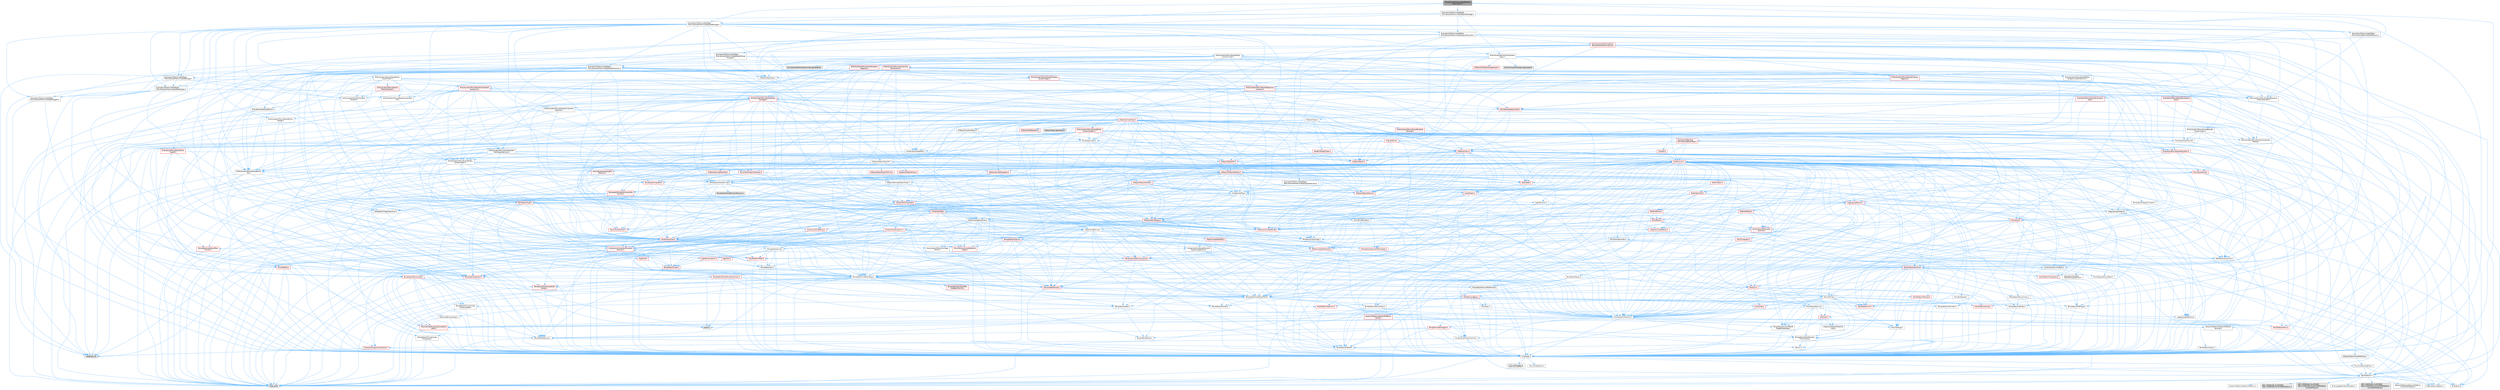 digraph "MovieScenePreAnimatedMaterialParameters.h"
{
 // INTERACTIVE_SVG=YES
 // LATEX_PDF_SIZE
  bgcolor="transparent";
  edge [fontname=Helvetica,fontsize=10,labelfontname=Helvetica,labelfontsize=10];
  node [fontname=Helvetica,fontsize=10,shape=box,height=0.2,width=0.4];
  Node1 [id="Node000001",label="MovieScenePreAnimatedMaterial\lParameters.h",height=0.2,width=0.4,color="gray40", fillcolor="grey60", style="filled", fontcolor="black",tooltip=" "];
  Node1 -> Node2 [id="edge1_Node000001_Node000002",color="steelblue1",style="solid",tooltip=" "];
  Node2 [id="Node000002",label="CoreTypes.h",height=0.2,width=0.4,color="grey40", fillcolor="white", style="filled",URL="$dc/dec/CoreTypes_8h.html",tooltip=" "];
  Node2 -> Node3 [id="edge2_Node000002_Node000003",color="steelblue1",style="solid",tooltip=" "];
  Node3 [id="Node000003",label="HAL/Platform.h",height=0.2,width=0.4,color="grey40", fillcolor="white", style="filled",URL="$d9/dd0/Platform_8h.html",tooltip=" "];
  Node3 -> Node4 [id="edge3_Node000003_Node000004",color="steelblue1",style="solid",tooltip=" "];
  Node4 [id="Node000004",label="Misc/Build.h",height=0.2,width=0.4,color="grey40", fillcolor="white", style="filled",URL="$d3/dbb/Build_8h.html",tooltip=" "];
  Node3 -> Node5 [id="edge4_Node000003_Node000005",color="steelblue1",style="solid",tooltip=" "];
  Node5 [id="Node000005",label="Misc/LargeWorldCoordinates.h",height=0.2,width=0.4,color="grey40", fillcolor="white", style="filled",URL="$d2/dcb/LargeWorldCoordinates_8h.html",tooltip=" "];
  Node3 -> Node6 [id="edge5_Node000003_Node000006",color="steelblue1",style="solid",tooltip=" "];
  Node6 [id="Node000006",label="type_traits",height=0.2,width=0.4,color="grey60", fillcolor="#E0E0E0", style="filled",tooltip=" "];
  Node3 -> Node7 [id="edge6_Node000003_Node000007",color="steelblue1",style="solid",tooltip=" "];
  Node7 [id="Node000007",label="PreprocessorHelpers.h",height=0.2,width=0.4,color="grey40", fillcolor="white", style="filled",URL="$db/ddb/PreprocessorHelpers_8h.html",tooltip=" "];
  Node3 -> Node8 [id="edge7_Node000003_Node000008",color="steelblue1",style="solid",tooltip=" "];
  Node8 [id="Node000008",label="UBT_COMPILED_PLATFORM\l/UBT_COMPILED_PLATFORMPlatform\lCompilerPreSetup.h",height=0.2,width=0.4,color="grey60", fillcolor="#E0E0E0", style="filled",tooltip=" "];
  Node3 -> Node9 [id="edge8_Node000003_Node000009",color="steelblue1",style="solid",tooltip=" "];
  Node9 [id="Node000009",label="GenericPlatform/GenericPlatform\lCompilerPreSetup.h",height=0.2,width=0.4,color="grey40", fillcolor="white", style="filled",URL="$d9/dc8/GenericPlatformCompilerPreSetup_8h.html",tooltip=" "];
  Node3 -> Node10 [id="edge9_Node000003_Node000010",color="steelblue1",style="solid",tooltip=" "];
  Node10 [id="Node000010",label="GenericPlatform/GenericPlatform.h",height=0.2,width=0.4,color="grey40", fillcolor="white", style="filled",URL="$d6/d84/GenericPlatform_8h.html",tooltip=" "];
  Node3 -> Node11 [id="edge10_Node000003_Node000011",color="steelblue1",style="solid",tooltip=" "];
  Node11 [id="Node000011",label="UBT_COMPILED_PLATFORM\l/UBT_COMPILED_PLATFORMPlatform.h",height=0.2,width=0.4,color="grey60", fillcolor="#E0E0E0", style="filled",tooltip=" "];
  Node3 -> Node12 [id="edge11_Node000003_Node000012",color="steelblue1",style="solid",tooltip=" "];
  Node12 [id="Node000012",label="UBT_COMPILED_PLATFORM\l/UBT_COMPILED_PLATFORMPlatform\lCompilerSetup.h",height=0.2,width=0.4,color="grey60", fillcolor="#E0E0E0", style="filled",tooltip=" "];
  Node2 -> Node13 [id="edge12_Node000002_Node000013",color="steelblue1",style="solid",tooltip=" "];
  Node13 [id="Node000013",label="ProfilingDebugging\l/UMemoryDefines.h",height=0.2,width=0.4,color="grey40", fillcolor="white", style="filled",URL="$d2/da2/UMemoryDefines_8h.html",tooltip=" "];
  Node2 -> Node14 [id="edge13_Node000002_Node000014",color="steelblue1",style="solid",tooltip=" "];
  Node14 [id="Node000014",label="Misc/CoreMiscDefines.h",height=0.2,width=0.4,color="grey40", fillcolor="white", style="filled",URL="$da/d38/CoreMiscDefines_8h.html",tooltip=" "];
  Node14 -> Node3 [id="edge14_Node000014_Node000003",color="steelblue1",style="solid",tooltip=" "];
  Node14 -> Node7 [id="edge15_Node000014_Node000007",color="steelblue1",style="solid",tooltip=" "];
  Node2 -> Node15 [id="edge16_Node000002_Node000015",color="steelblue1",style="solid",tooltip=" "];
  Node15 [id="Node000015",label="Misc/CoreDefines.h",height=0.2,width=0.4,color="grey40", fillcolor="white", style="filled",URL="$d3/dd2/CoreDefines_8h.html",tooltip=" "];
  Node1 -> Node16 [id="edge17_Node000001_Node000016",color="steelblue1",style="solid",tooltip=" "];
  Node16 [id="Node000016",label="UObject/ObjectKey.h",height=0.2,width=0.4,color="grey40", fillcolor="white", style="filled",URL="$d8/db9/ObjectKey_8h.html",tooltip=" "];
  Node16 -> Node17 [id="edge18_Node000016_Node000017",color="steelblue1",style="solid",tooltip=" "];
  Node17 [id="Node000017",label="Templates/Requires.h",height=0.2,width=0.4,color="grey40", fillcolor="white", style="filled",URL="$dc/d96/Requires_8h.html",tooltip=" "];
  Node17 -> Node18 [id="edge19_Node000017_Node000018",color="steelblue1",style="solid",tooltip=" "];
  Node18 [id="Node000018",label="Templates/EnableIf.h",height=0.2,width=0.4,color="grey40", fillcolor="white", style="filled",URL="$d7/d60/EnableIf_8h.html",tooltip=" "];
  Node18 -> Node2 [id="edge20_Node000018_Node000002",color="steelblue1",style="solid",tooltip=" "];
  Node17 -> Node6 [id="edge21_Node000017_Node000006",color="steelblue1",style="solid",tooltip=" "];
  Node16 -> Node19 [id="edge22_Node000016_Node000019",color="steelblue1",style="solid",tooltip=" "];
  Node19 [id="Node000019",label="UObject/WeakObjectPtr.h",height=0.2,width=0.4,color="grey40", fillcolor="white", style="filled",URL="$d6/d96/WeakObjectPtr_8h.html",tooltip=" "];
  Node19 -> Node2 [id="edge23_Node000019_Node000002",color="steelblue1",style="solid",tooltip=" "];
  Node19 -> Node20 [id="edge24_Node000019_Node000020",color="steelblue1",style="solid",tooltip=" "];
  Node20 [id="Node000020",label="Misc/AssertionMacros.h",height=0.2,width=0.4,color="grey40", fillcolor="white", style="filled",URL="$d0/dfa/AssertionMacros_8h.html",tooltip=" "];
  Node20 -> Node2 [id="edge25_Node000020_Node000002",color="steelblue1",style="solid",tooltip=" "];
  Node20 -> Node3 [id="edge26_Node000020_Node000003",color="steelblue1",style="solid",tooltip=" "];
  Node20 -> Node21 [id="edge27_Node000020_Node000021",color="steelblue1",style="solid",tooltip=" "];
  Node21 [id="Node000021",label="HAL/PlatformMisc.h",height=0.2,width=0.4,color="red", fillcolor="#FFF0F0", style="filled",URL="$d0/df5/PlatformMisc_8h.html",tooltip=" "];
  Node21 -> Node2 [id="edge28_Node000021_Node000002",color="steelblue1",style="solid",tooltip=" "];
  Node20 -> Node7 [id="edge29_Node000020_Node000007",color="steelblue1",style="solid",tooltip=" "];
  Node20 -> Node18 [id="edge30_Node000020_Node000018",color="steelblue1",style="solid",tooltip=" "];
  Node20 -> Node57 [id="edge31_Node000020_Node000057",color="steelblue1",style="solid",tooltip=" "];
  Node57 [id="Node000057",label="Templates/IsArrayOrRefOf\lTypeByPredicate.h",height=0.2,width=0.4,color="grey40", fillcolor="white", style="filled",URL="$d6/da1/IsArrayOrRefOfTypeByPredicate_8h.html",tooltip=" "];
  Node57 -> Node2 [id="edge32_Node000057_Node000002",color="steelblue1",style="solid",tooltip=" "];
  Node20 -> Node58 [id="edge33_Node000020_Node000058",color="steelblue1",style="solid",tooltip=" "];
  Node58 [id="Node000058",label="Templates/IsValidVariadic\lFunctionArg.h",height=0.2,width=0.4,color="grey40", fillcolor="white", style="filled",URL="$d0/dc8/IsValidVariadicFunctionArg_8h.html",tooltip=" "];
  Node58 -> Node2 [id="edge34_Node000058_Node000002",color="steelblue1",style="solid",tooltip=" "];
  Node58 -> Node59 [id="edge35_Node000058_Node000059",color="steelblue1",style="solid",tooltip=" "];
  Node59 [id="Node000059",label="IsEnum.h",height=0.2,width=0.4,color="grey40", fillcolor="white", style="filled",URL="$d4/de5/IsEnum_8h.html",tooltip=" "];
  Node58 -> Node6 [id="edge36_Node000058_Node000006",color="steelblue1",style="solid",tooltip=" "];
  Node20 -> Node60 [id="edge37_Node000020_Node000060",color="steelblue1",style="solid",tooltip=" "];
  Node60 [id="Node000060",label="Traits/IsCharEncodingCompatible\lWith.h",height=0.2,width=0.4,color="red", fillcolor="#FFF0F0", style="filled",URL="$df/dd1/IsCharEncodingCompatibleWith_8h.html",tooltip=" "];
  Node60 -> Node6 [id="edge38_Node000060_Node000006",color="steelblue1",style="solid",tooltip=" "];
  Node20 -> Node62 [id="edge39_Node000020_Node000062",color="steelblue1",style="solid",tooltip=" "];
  Node62 [id="Node000062",label="Misc/VarArgs.h",height=0.2,width=0.4,color="grey40", fillcolor="white", style="filled",URL="$d5/d6f/VarArgs_8h.html",tooltip=" "];
  Node62 -> Node2 [id="edge40_Node000062_Node000002",color="steelblue1",style="solid",tooltip=" "];
  Node20 -> Node63 [id="edge41_Node000020_Node000063",color="steelblue1",style="solid",tooltip=" "];
  Node63 [id="Node000063",label="String/FormatStringSan.h",height=0.2,width=0.4,color="red", fillcolor="#FFF0F0", style="filled",URL="$d3/d8b/FormatStringSan_8h.html",tooltip=" "];
  Node63 -> Node6 [id="edge42_Node000063_Node000006",color="steelblue1",style="solid",tooltip=" "];
  Node63 -> Node2 [id="edge43_Node000063_Node000002",color="steelblue1",style="solid",tooltip=" "];
  Node63 -> Node17 [id="edge44_Node000063_Node000017",color="steelblue1",style="solid",tooltip=" "];
  Node63 -> Node64 [id="edge45_Node000063_Node000064",color="steelblue1",style="solid",tooltip=" "];
  Node64 [id="Node000064",label="Templates/Identity.h",height=0.2,width=0.4,color="grey40", fillcolor="white", style="filled",URL="$d0/dd5/Identity_8h.html",tooltip=" "];
  Node63 -> Node58 [id="edge46_Node000063_Node000058",color="steelblue1",style="solid",tooltip=" "];
  Node63 -> Node29 [id="edge47_Node000063_Node000029",color="steelblue1",style="solid",tooltip=" "];
  Node29 [id="Node000029",label="Containers/ContainersFwd.h",height=0.2,width=0.4,color="grey40", fillcolor="white", style="filled",URL="$d4/d0a/ContainersFwd_8h.html",tooltip=" "];
  Node29 -> Node3 [id="edge48_Node000029_Node000003",color="steelblue1",style="solid",tooltip=" "];
  Node29 -> Node2 [id="edge49_Node000029_Node000002",color="steelblue1",style="solid",tooltip=" "];
  Node29 -> Node26 [id="edge50_Node000029_Node000026",color="steelblue1",style="solid",tooltip=" "];
  Node26 [id="Node000026",label="Traits/IsContiguousContainer.h",height=0.2,width=0.4,color="red", fillcolor="#FFF0F0", style="filled",URL="$d5/d3c/IsContiguousContainer_8h.html",tooltip=" "];
  Node26 -> Node2 [id="edge51_Node000026_Node000002",color="steelblue1",style="solid",tooltip=" "];
  Node26 -> Node25 [id="edge52_Node000026_Node000025",color="steelblue1",style="solid",tooltip=" "];
  Node25 [id="Node000025",label="initializer_list",height=0.2,width=0.4,color="grey60", fillcolor="#E0E0E0", style="filled",tooltip=" "];
  Node20 -> Node68 [id="edge53_Node000020_Node000068",color="steelblue1",style="solid",tooltip=" "];
  Node68 [id="Node000068",label="atomic",height=0.2,width=0.4,color="grey60", fillcolor="#E0E0E0", style="filled",tooltip=" "];
  Node19 -> Node69 [id="edge54_Node000019_Node000069",color="steelblue1",style="solid",tooltip=" "];
  Node69 [id="Node000069",label="Templates/UnrealTemplate.h",height=0.2,width=0.4,color="grey40", fillcolor="white", style="filled",URL="$d4/d24/UnrealTemplate_8h.html",tooltip=" "];
  Node69 -> Node2 [id="edge55_Node000069_Node000002",color="steelblue1",style="solid",tooltip=" "];
  Node69 -> Node70 [id="edge56_Node000069_Node000070",color="steelblue1",style="solid",tooltip=" "];
  Node70 [id="Node000070",label="Templates/IsPointer.h",height=0.2,width=0.4,color="grey40", fillcolor="white", style="filled",URL="$d7/d05/IsPointer_8h.html",tooltip=" "];
  Node70 -> Node2 [id="edge57_Node000070_Node000002",color="steelblue1",style="solid",tooltip=" "];
  Node69 -> Node71 [id="edge58_Node000069_Node000071",color="steelblue1",style="solid",tooltip=" "];
  Node71 [id="Node000071",label="HAL/UnrealMemory.h",height=0.2,width=0.4,color="red", fillcolor="#FFF0F0", style="filled",URL="$d9/d96/UnrealMemory_8h.html",tooltip=" "];
  Node71 -> Node2 [id="edge59_Node000071_Node000002",color="steelblue1",style="solid",tooltip=" "];
  Node71 -> Node75 [id="edge60_Node000071_Node000075",color="steelblue1",style="solid",tooltip=" "];
  Node75 [id="Node000075",label="HAL/MemoryBase.h",height=0.2,width=0.4,color="red", fillcolor="#FFF0F0", style="filled",URL="$d6/d9f/MemoryBase_8h.html",tooltip=" "];
  Node75 -> Node2 [id="edge61_Node000075_Node000002",color="steelblue1",style="solid",tooltip=" "];
  Node75 -> Node50 [id="edge62_Node000075_Node000050",color="steelblue1",style="solid",tooltip=" "];
  Node50 [id="Node000050",label="HAL/PlatformAtomics.h",height=0.2,width=0.4,color="red", fillcolor="#FFF0F0", style="filled",URL="$d3/d36/PlatformAtomics_8h.html",tooltip=" "];
  Node50 -> Node2 [id="edge63_Node000050_Node000002",color="steelblue1",style="solid",tooltip=" "];
  Node75 -> Node33 [id="edge64_Node000075_Node000033",color="steelblue1",style="solid",tooltip=" "];
  Node33 [id="Node000033",label="HAL/PlatformCrt.h",height=0.2,width=0.4,color="red", fillcolor="#FFF0F0", style="filled",URL="$d8/d75/PlatformCrt_8h.html",tooltip=" "];
  Node75 -> Node76 [id="edge65_Node000075_Node000076",color="steelblue1",style="solid",tooltip=" "];
  Node76 [id="Node000076",label="Misc/Exec.h",height=0.2,width=0.4,color="grey40", fillcolor="white", style="filled",URL="$de/ddb/Exec_8h.html",tooltip=" "];
  Node76 -> Node2 [id="edge66_Node000076_Node000002",color="steelblue1",style="solid",tooltip=" "];
  Node76 -> Node20 [id="edge67_Node000076_Node000020",color="steelblue1",style="solid",tooltip=" "];
  Node75 -> Node77 [id="edge68_Node000075_Node000077",color="steelblue1",style="solid",tooltip=" "];
  Node77 [id="Node000077",label="Misc/OutputDevice.h",height=0.2,width=0.4,color="grey40", fillcolor="white", style="filled",URL="$d7/d32/OutputDevice_8h.html",tooltip=" "];
  Node77 -> Node28 [id="edge69_Node000077_Node000028",color="steelblue1",style="solid",tooltip=" "];
  Node28 [id="Node000028",label="CoreFwd.h",height=0.2,width=0.4,color="red", fillcolor="#FFF0F0", style="filled",URL="$d1/d1e/CoreFwd_8h.html",tooltip=" "];
  Node28 -> Node2 [id="edge70_Node000028_Node000002",color="steelblue1",style="solid",tooltip=" "];
  Node28 -> Node29 [id="edge71_Node000028_Node000029",color="steelblue1",style="solid",tooltip=" "];
  Node28 -> Node31 [id="edge72_Node000028_Node000031",color="steelblue1",style="solid",tooltip=" "];
  Node31 [id="Node000031",label="UObject/UObjectHierarchy\lFwd.h",height=0.2,width=0.4,color="grey40", fillcolor="white", style="filled",URL="$d3/d13/UObjectHierarchyFwd_8h.html",tooltip=" "];
  Node77 -> Node2 [id="edge73_Node000077_Node000002",color="steelblue1",style="solid",tooltip=" "];
  Node77 -> Node78 [id="edge74_Node000077_Node000078",color="steelblue1",style="solid",tooltip=" "];
  Node78 [id="Node000078",label="Logging/LogVerbosity.h",height=0.2,width=0.4,color="grey40", fillcolor="white", style="filled",URL="$d2/d8f/LogVerbosity_8h.html",tooltip=" "];
  Node78 -> Node2 [id="edge75_Node000078_Node000002",color="steelblue1",style="solid",tooltip=" "];
  Node77 -> Node62 [id="edge76_Node000077_Node000062",color="steelblue1",style="solid",tooltip=" "];
  Node77 -> Node57 [id="edge77_Node000077_Node000057",color="steelblue1",style="solid",tooltip=" "];
  Node77 -> Node58 [id="edge78_Node000077_Node000058",color="steelblue1",style="solid",tooltip=" "];
  Node77 -> Node60 [id="edge79_Node000077_Node000060",color="steelblue1",style="solid",tooltip=" "];
  Node71 -> Node88 [id="edge80_Node000071_Node000088",color="steelblue1",style="solid",tooltip=" "];
  Node88 [id="Node000088",label="HAL/PlatformMemory.h",height=0.2,width=0.4,color="red", fillcolor="#FFF0F0", style="filled",URL="$de/d68/PlatformMemory_8h.html",tooltip=" "];
  Node88 -> Node2 [id="edge81_Node000088_Node000002",color="steelblue1",style="solid",tooltip=" "];
  Node71 -> Node70 [id="edge82_Node000071_Node000070",color="steelblue1",style="solid",tooltip=" "];
  Node69 -> Node91 [id="edge83_Node000069_Node000091",color="steelblue1",style="solid",tooltip=" "];
  Node91 [id="Node000091",label="Templates/CopyQualifiers\lAndRefsFromTo.h",height=0.2,width=0.4,color="red", fillcolor="#FFF0F0", style="filled",URL="$d3/db3/CopyQualifiersAndRefsFromTo_8h.html",tooltip=" "];
  Node69 -> Node93 [id="edge84_Node000069_Node000093",color="steelblue1",style="solid",tooltip=" "];
  Node93 [id="Node000093",label="Templates/UnrealTypeTraits.h",height=0.2,width=0.4,color="grey40", fillcolor="white", style="filled",URL="$d2/d2d/UnrealTypeTraits_8h.html",tooltip=" "];
  Node93 -> Node2 [id="edge85_Node000093_Node000002",color="steelblue1",style="solid",tooltip=" "];
  Node93 -> Node70 [id="edge86_Node000093_Node000070",color="steelblue1",style="solid",tooltip=" "];
  Node93 -> Node20 [id="edge87_Node000093_Node000020",color="steelblue1",style="solid",tooltip=" "];
  Node93 -> Node84 [id="edge88_Node000093_Node000084",color="steelblue1",style="solid",tooltip=" "];
  Node84 [id="Node000084",label="Templates/AndOrNot.h",height=0.2,width=0.4,color="grey40", fillcolor="white", style="filled",URL="$db/d0a/AndOrNot_8h.html",tooltip=" "];
  Node84 -> Node2 [id="edge89_Node000084_Node000002",color="steelblue1",style="solid",tooltip=" "];
  Node93 -> Node18 [id="edge90_Node000093_Node000018",color="steelblue1",style="solid",tooltip=" "];
  Node93 -> Node94 [id="edge91_Node000093_Node000094",color="steelblue1",style="solid",tooltip=" "];
  Node94 [id="Node000094",label="Templates/IsArithmetic.h",height=0.2,width=0.4,color="grey40", fillcolor="white", style="filled",URL="$d2/d5d/IsArithmetic_8h.html",tooltip=" "];
  Node94 -> Node2 [id="edge92_Node000094_Node000002",color="steelblue1",style="solid",tooltip=" "];
  Node93 -> Node59 [id="edge93_Node000093_Node000059",color="steelblue1",style="solid",tooltip=" "];
  Node93 -> Node95 [id="edge94_Node000093_Node000095",color="steelblue1",style="solid",tooltip=" "];
  Node95 [id="Node000095",label="Templates/Models.h",height=0.2,width=0.4,color="grey40", fillcolor="white", style="filled",URL="$d3/d0c/Models_8h.html",tooltip=" "];
  Node95 -> Node64 [id="edge95_Node000095_Node000064",color="steelblue1",style="solid",tooltip=" "];
  Node93 -> Node96 [id="edge96_Node000093_Node000096",color="steelblue1",style="solid",tooltip=" "];
  Node96 [id="Node000096",label="Templates/IsPODType.h",height=0.2,width=0.4,color="grey40", fillcolor="white", style="filled",URL="$d7/db1/IsPODType_8h.html",tooltip=" "];
  Node96 -> Node2 [id="edge97_Node000096_Node000002",color="steelblue1",style="solid",tooltip=" "];
  Node93 -> Node97 [id="edge98_Node000093_Node000097",color="steelblue1",style="solid",tooltip=" "];
  Node97 [id="Node000097",label="Templates/IsUECoreType.h",height=0.2,width=0.4,color="grey40", fillcolor="white", style="filled",URL="$d1/db8/IsUECoreType_8h.html",tooltip=" "];
  Node97 -> Node2 [id="edge99_Node000097_Node000002",color="steelblue1",style="solid",tooltip=" "];
  Node97 -> Node6 [id="edge100_Node000097_Node000006",color="steelblue1",style="solid",tooltip=" "];
  Node93 -> Node85 [id="edge101_Node000093_Node000085",color="steelblue1",style="solid",tooltip=" "];
  Node85 [id="Node000085",label="Templates/IsTriviallyCopy\lConstructible.h",height=0.2,width=0.4,color="grey40", fillcolor="white", style="filled",URL="$d3/d78/IsTriviallyCopyConstructible_8h.html",tooltip=" "];
  Node85 -> Node2 [id="edge102_Node000085_Node000002",color="steelblue1",style="solid",tooltip=" "];
  Node85 -> Node6 [id="edge103_Node000085_Node000006",color="steelblue1",style="solid",tooltip=" "];
  Node69 -> Node98 [id="edge104_Node000069_Node000098",color="steelblue1",style="solid",tooltip=" "];
  Node98 [id="Node000098",label="Templates/RemoveReference.h",height=0.2,width=0.4,color="grey40", fillcolor="white", style="filled",URL="$da/dbe/RemoveReference_8h.html",tooltip=" "];
  Node98 -> Node2 [id="edge105_Node000098_Node000002",color="steelblue1",style="solid",tooltip=" "];
  Node69 -> Node17 [id="edge106_Node000069_Node000017",color="steelblue1",style="solid",tooltip=" "];
  Node69 -> Node99 [id="edge107_Node000069_Node000099",color="steelblue1",style="solid",tooltip=" "];
  Node99 [id="Node000099",label="Templates/TypeCompatible\lBytes.h",height=0.2,width=0.4,color="red", fillcolor="#FFF0F0", style="filled",URL="$df/d0a/TypeCompatibleBytes_8h.html",tooltip=" "];
  Node99 -> Node2 [id="edge108_Node000099_Node000002",color="steelblue1",style="solid",tooltip=" "];
  Node99 -> Node6 [id="edge109_Node000099_Node000006",color="steelblue1",style="solid",tooltip=" "];
  Node69 -> Node64 [id="edge110_Node000069_Node000064",color="steelblue1",style="solid",tooltip=" "];
  Node69 -> Node26 [id="edge111_Node000069_Node000026",color="steelblue1",style="solid",tooltip=" "];
  Node69 -> Node100 [id="edge112_Node000069_Node000100",color="steelblue1",style="solid",tooltip=" "];
  Node100 [id="Node000100",label="Traits/UseBitwiseSwap.h",height=0.2,width=0.4,color="grey40", fillcolor="white", style="filled",URL="$db/df3/UseBitwiseSwap_8h.html",tooltip=" "];
  Node100 -> Node2 [id="edge113_Node000100_Node000002",color="steelblue1",style="solid",tooltip=" "];
  Node100 -> Node6 [id="edge114_Node000100_Node000006",color="steelblue1",style="solid",tooltip=" "];
  Node69 -> Node6 [id="edge115_Node000069_Node000006",color="steelblue1",style="solid",tooltip=" "];
  Node19 -> Node101 [id="edge116_Node000019_Node000101",color="steelblue1",style="solid",tooltip=" "];
  Node101 [id="Node000101",label="UObject/ScriptDelegates.h",height=0.2,width=0.4,color="red", fillcolor="#FFF0F0", style="filled",URL="$de/d81/ScriptDelegates_8h.html",tooltip=" "];
  Node101 -> Node102 [id="edge117_Node000101_Node000102",color="steelblue1",style="solid",tooltip=" "];
  Node102 [id="Node000102",label="Containers/Array.h",height=0.2,width=0.4,color="red", fillcolor="#FFF0F0", style="filled",URL="$df/dd0/Array_8h.html",tooltip=" "];
  Node102 -> Node2 [id="edge118_Node000102_Node000002",color="steelblue1",style="solid",tooltip=" "];
  Node102 -> Node20 [id="edge119_Node000102_Node000020",color="steelblue1",style="solid",tooltip=" "];
  Node102 -> Node103 [id="edge120_Node000102_Node000103",color="steelblue1",style="solid",tooltip=" "];
  Node103 [id="Node000103",label="Misc/IntrusiveUnsetOptional\lState.h",height=0.2,width=0.4,color="red", fillcolor="#FFF0F0", style="filled",URL="$d2/d0a/IntrusiveUnsetOptionalState_8h.html",tooltip=" "];
  Node102 -> Node71 [id="edge121_Node000102_Node000071",color="steelblue1",style="solid",tooltip=" "];
  Node102 -> Node93 [id="edge122_Node000102_Node000093",color="steelblue1",style="solid",tooltip=" "];
  Node102 -> Node69 [id="edge123_Node000102_Node000069",color="steelblue1",style="solid",tooltip=" "];
  Node102 -> Node108 [id="edge124_Node000102_Node000108",color="steelblue1",style="solid",tooltip=" "];
  Node108 [id="Node000108",label="Containers/ContainerAllocation\lPolicies.h",height=0.2,width=0.4,color="red", fillcolor="#FFF0F0", style="filled",URL="$d7/dff/ContainerAllocationPolicies_8h.html",tooltip=" "];
  Node108 -> Node2 [id="edge125_Node000108_Node000002",color="steelblue1",style="solid",tooltip=" "];
  Node108 -> Node108 [id="edge126_Node000108_Node000108",color="steelblue1",style="solid",tooltip=" "];
  Node108 -> Node110 [id="edge127_Node000108_Node000110",color="steelblue1",style="solid",tooltip=" "];
  Node110 [id="Node000110",label="HAL/PlatformMath.h",height=0.2,width=0.4,color="red", fillcolor="#FFF0F0", style="filled",URL="$dc/d53/PlatformMath_8h.html",tooltip=" "];
  Node110 -> Node2 [id="edge128_Node000110_Node000002",color="steelblue1",style="solid",tooltip=" "];
  Node108 -> Node71 [id="edge129_Node000108_Node000071",color="steelblue1",style="solid",tooltip=" "];
  Node108 -> Node43 [id="edge130_Node000108_Node000043",color="steelblue1",style="solid",tooltip=" "];
  Node43 [id="Node000043",label="Math/NumericLimits.h",height=0.2,width=0.4,color="grey40", fillcolor="white", style="filled",URL="$df/d1b/NumericLimits_8h.html",tooltip=" "];
  Node43 -> Node2 [id="edge131_Node000043_Node000002",color="steelblue1",style="solid",tooltip=" "];
  Node108 -> Node20 [id="edge132_Node000108_Node000020",color="steelblue1",style="solid",tooltip=" "];
  Node108 -> Node119 [id="edge133_Node000108_Node000119",color="steelblue1",style="solid",tooltip=" "];
  Node119 [id="Node000119",label="Templates/MemoryOps.h",height=0.2,width=0.4,color="red", fillcolor="#FFF0F0", style="filled",URL="$db/dea/MemoryOps_8h.html",tooltip=" "];
  Node119 -> Node2 [id="edge134_Node000119_Node000002",color="steelblue1",style="solid",tooltip=" "];
  Node119 -> Node71 [id="edge135_Node000119_Node000071",color="steelblue1",style="solid",tooltip=" "];
  Node119 -> Node86 [id="edge136_Node000119_Node000086",color="steelblue1",style="solid",tooltip=" "];
  Node86 [id="Node000086",label="Templates/IsTriviallyCopy\lAssignable.h",height=0.2,width=0.4,color="grey40", fillcolor="white", style="filled",URL="$d2/df2/IsTriviallyCopyAssignable_8h.html",tooltip=" "];
  Node86 -> Node2 [id="edge137_Node000086_Node000002",color="steelblue1",style="solid",tooltip=" "];
  Node86 -> Node6 [id="edge138_Node000086_Node000006",color="steelblue1",style="solid",tooltip=" "];
  Node119 -> Node85 [id="edge139_Node000119_Node000085",color="steelblue1",style="solid",tooltip=" "];
  Node119 -> Node17 [id="edge140_Node000119_Node000017",color="steelblue1",style="solid",tooltip=" "];
  Node119 -> Node93 [id="edge141_Node000119_Node000093",color="steelblue1",style="solid",tooltip=" "];
  Node119 -> Node100 [id="edge142_Node000119_Node000100",color="steelblue1",style="solid",tooltip=" "];
  Node119 -> Node6 [id="edge143_Node000119_Node000006",color="steelblue1",style="solid",tooltip=" "];
  Node108 -> Node99 [id="edge144_Node000108_Node000099",color="steelblue1",style="solid",tooltip=" "];
  Node108 -> Node6 [id="edge145_Node000108_Node000006",color="steelblue1",style="solid",tooltip=" "];
  Node102 -> Node120 [id="edge146_Node000102_Node000120",color="steelblue1",style="solid",tooltip=" "];
  Node120 [id="Node000120",label="Containers/ContainerElement\lTypeCompatibility.h",height=0.2,width=0.4,color="grey40", fillcolor="white", style="filled",URL="$df/ddf/ContainerElementTypeCompatibility_8h.html",tooltip=" "];
  Node120 -> Node2 [id="edge147_Node000120_Node000002",color="steelblue1",style="solid",tooltip=" "];
  Node120 -> Node93 [id="edge148_Node000120_Node000093",color="steelblue1",style="solid",tooltip=" "];
  Node102 -> Node121 [id="edge149_Node000102_Node000121",color="steelblue1",style="solid",tooltip=" "];
  Node121 [id="Node000121",label="Serialization/Archive.h",height=0.2,width=0.4,color="red", fillcolor="#FFF0F0", style="filled",URL="$d7/d3b/Archive_8h.html",tooltip=" "];
  Node121 -> Node28 [id="edge150_Node000121_Node000028",color="steelblue1",style="solid",tooltip=" "];
  Node121 -> Node2 [id="edge151_Node000121_Node000002",color="steelblue1",style="solid",tooltip=" "];
  Node121 -> Node122 [id="edge152_Node000121_Node000122",color="steelblue1",style="solid",tooltip=" "];
  Node122 [id="Node000122",label="HAL/PlatformProperties.h",height=0.2,width=0.4,color="red", fillcolor="#FFF0F0", style="filled",URL="$d9/db0/PlatformProperties_8h.html",tooltip=" "];
  Node122 -> Node2 [id="edge153_Node000122_Node000002",color="steelblue1",style="solid",tooltip=" "];
  Node121 -> Node125 [id="edge154_Node000121_Node000125",color="steelblue1",style="solid",tooltip=" "];
  Node125 [id="Node000125",label="Internationalization\l/TextNamespaceFwd.h",height=0.2,width=0.4,color="grey40", fillcolor="white", style="filled",URL="$d8/d97/TextNamespaceFwd_8h.html",tooltip=" "];
  Node125 -> Node2 [id="edge155_Node000125_Node000002",color="steelblue1",style="solid",tooltip=" "];
  Node121 -> Node20 [id="edge156_Node000121_Node000020",color="steelblue1",style="solid",tooltip=" "];
  Node121 -> Node4 [id="edge157_Node000121_Node000004",color="steelblue1",style="solid",tooltip=" "];
  Node121 -> Node126 [id="edge158_Node000121_Node000126",color="steelblue1",style="solid",tooltip=" "];
  Node126 [id="Node000126",label="Misc/EngineVersionBase.h",height=0.2,width=0.4,color="grey40", fillcolor="white", style="filled",URL="$d5/d2b/EngineVersionBase_8h.html",tooltip=" "];
  Node126 -> Node2 [id="edge159_Node000126_Node000002",color="steelblue1",style="solid",tooltip=" "];
  Node121 -> Node62 [id="edge160_Node000121_Node000062",color="steelblue1",style="solid",tooltip=" "];
  Node121 -> Node18 [id="edge161_Node000121_Node000018",color="steelblue1",style="solid",tooltip=" "];
  Node121 -> Node57 [id="edge162_Node000121_Node000057",color="steelblue1",style="solid",tooltip=" "];
  Node121 -> Node129 [id="edge163_Node000121_Node000129",color="steelblue1",style="solid",tooltip=" "];
  Node129 [id="Node000129",label="Templates/IsEnumClass.h",height=0.2,width=0.4,color="grey40", fillcolor="white", style="filled",URL="$d7/d15/IsEnumClass_8h.html",tooltip=" "];
  Node129 -> Node2 [id="edge164_Node000129_Node000002",color="steelblue1",style="solid",tooltip=" "];
  Node129 -> Node84 [id="edge165_Node000129_Node000084",color="steelblue1",style="solid",tooltip=" "];
  Node121 -> Node58 [id="edge166_Node000121_Node000058",color="steelblue1",style="solid",tooltip=" "];
  Node121 -> Node69 [id="edge167_Node000121_Node000069",color="steelblue1",style="solid",tooltip=" "];
  Node121 -> Node60 [id="edge168_Node000121_Node000060",color="steelblue1",style="solid",tooltip=" "];
  Node102 -> Node131 [id="edge169_Node000102_Node000131",color="steelblue1",style="solid",tooltip=" "];
  Node131 [id="Node000131",label="Serialization/MemoryImage\lWriter.h",height=0.2,width=0.4,color="grey40", fillcolor="white", style="filled",URL="$d0/d08/MemoryImageWriter_8h.html",tooltip=" "];
  Node131 -> Node2 [id="edge170_Node000131_Node000002",color="steelblue1",style="solid",tooltip=" "];
  Node131 -> Node132 [id="edge171_Node000131_Node000132",color="steelblue1",style="solid",tooltip=" "];
  Node132 [id="Node000132",label="Serialization/MemoryLayout.h",height=0.2,width=0.4,color="red", fillcolor="#FFF0F0", style="filled",URL="$d7/d66/MemoryLayout_8h.html",tooltip=" "];
  Node132 -> Node135 [id="edge172_Node000132_Node000135",color="steelblue1",style="solid",tooltip=" "];
  Node135 [id="Node000135",label="Containers/EnumAsByte.h",height=0.2,width=0.4,color="grey40", fillcolor="white", style="filled",URL="$d6/d9a/EnumAsByte_8h.html",tooltip=" "];
  Node135 -> Node2 [id="edge173_Node000135_Node000002",color="steelblue1",style="solid",tooltip=" "];
  Node135 -> Node96 [id="edge174_Node000135_Node000096",color="steelblue1",style="solid",tooltip=" "];
  Node135 -> Node136 [id="edge175_Node000135_Node000136",color="steelblue1",style="solid",tooltip=" "];
  Node136 [id="Node000136",label="Templates/TypeHash.h",height=0.2,width=0.4,color="red", fillcolor="#FFF0F0", style="filled",URL="$d1/d62/TypeHash_8h.html",tooltip=" "];
  Node136 -> Node2 [id="edge176_Node000136_Node000002",color="steelblue1",style="solid",tooltip=" "];
  Node136 -> Node17 [id="edge177_Node000136_Node000017",color="steelblue1",style="solid",tooltip=" "];
  Node136 -> Node137 [id="edge178_Node000136_Node000137",color="steelblue1",style="solid",tooltip=" "];
  Node137 [id="Node000137",label="Misc/Crc.h",height=0.2,width=0.4,color="red", fillcolor="#FFF0F0", style="filled",URL="$d4/dd2/Crc_8h.html",tooltip=" "];
  Node137 -> Node2 [id="edge179_Node000137_Node000002",color="steelblue1",style="solid",tooltip=" "];
  Node137 -> Node73 [id="edge180_Node000137_Node000073",color="steelblue1",style="solid",tooltip=" "];
  Node73 [id="Node000073",label="HAL/PlatformString.h",height=0.2,width=0.4,color="red", fillcolor="#FFF0F0", style="filled",URL="$db/db5/PlatformString_8h.html",tooltip=" "];
  Node73 -> Node2 [id="edge181_Node000073_Node000002",color="steelblue1",style="solid",tooltip=" "];
  Node137 -> Node20 [id="edge182_Node000137_Node000020",color="steelblue1",style="solid",tooltip=" "];
  Node137 -> Node138 [id="edge183_Node000137_Node000138",color="steelblue1",style="solid",tooltip=" "];
  Node138 [id="Node000138",label="Misc/CString.h",height=0.2,width=0.4,color="grey40", fillcolor="white", style="filled",URL="$d2/d49/CString_8h.html",tooltip=" "];
  Node138 -> Node2 [id="edge184_Node000138_Node000002",color="steelblue1",style="solid",tooltip=" "];
  Node138 -> Node33 [id="edge185_Node000138_Node000033",color="steelblue1",style="solid",tooltip=" "];
  Node138 -> Node73 [id="edge186_Node000138_Node000073",color="steelblue1",style="solid",tooltip=" "];
  Node138 -> Node20 [id="edge187_Node000138_Node000020",color="steelblue1",style="solid",tooltip=" "];
  Node138 -> Node139 [id="edge188_Node000138_Node000139",color="steelblue1",style="solid",tooltip=" "];
  Node139 [id="Node000139",label="Misc/Char.h",height=0.2,width=0.4,color="red", fillcolor="#FFF0F0", style="filled",URL="$d0/d58/Char_8h.html",tooltip=" "];
  Node139 -> Node2 [id="edge189_Node000139_Node000002",color="steelblue1",style="solid",tooltip=" "];
  Node139 -> Node6 [id="edge190_Node000139_Node000006",color="steelblue1",style="solid",tooltip=" "];
  Node138 -> Node62 [id="edge191_Node000138_Node000062",color="steelblue1",style="solid",tooltip=" "];
  Node138 -> Node57 [id="edge192_Node000138_Node000057",color="steelblue1",style="solid",tooltip=" "];
  Node138 -> Node58 [id="edge193_Node000138_Node000058",color="steelblue1",style="solid",tooltip=" "];
  Node138 -> Node60 [id="edge194_Node000138_Node000060",color="steelblue1",style="solid",tooltip=" "];
  Node137 -> Node139 [id="edge195_Node000137_Node000139",color="steelblue1",style="solid",tooltip=" "];
  Node137 -> Node93 [id="edge196_Node000137_Node000093",color="steelblue1",style="solid",tooltip=" "];
  Node136 -> Node6 [id="edge197_Node000136_Node000006",color="steelblue1",style="solid",tooltip=" "];
  Node132 -> Node71 [id="edge198_Node000132_Node000071",color="steelblue1",style="solid",tooltip=" "];
  Node132 -> Node18 [id="edge199_Node000132_Node000018",color="steelblue1",style="solid",tooltip=" "];
  Node132 -> Node95 [id="edge200_Node000132_Node000095",color="steelblue1",style="solid",tooltip=" "];
  Node132 -> Node69 [id="edge201_Node000132_Node000069",color="steelblue1",style="solid",tooltip=" "];
  Node102 -> Node147 [id="edge202_Node000102_Node000147",color="steelblue1",style="solid",tooltip=" "];
  Node147 [id="Node000147",label="Templates/Invoke.h",height=0.2,width=0.4,color="red", fillcolor="#FFF0F0", style="filled",URL="$d7/deb/Invoke_8h.html",tooltip=" "];
  Node147 -> Node2 [id="edge203_Node000147_Node000002",color="steelblue1",style="solid",tooltip=" "];
  Node147 -> Node69 [id="edge204_Node000147_Node000069",color="steelblue1",style="solid",tooltip=" "];
  Node147 -> Node6 [id="edge205_Node000147_Node000006",color="steelblue1",style="solid",tooltip=" "];
  Node102 -> Node152 [id="edge206_Node000102_Node000152",color="steelblue1",style="solid",tooltip=" "];
  Node152 [id="Node000152",label="Templates/Less.h",height=0.2,width=0.4,color="grey40", fillcolor="white", style="filled",URL="$de/dc8/Less_8h.html",tooltip=" "];
  Node152 -> Node2 [id="edge207_Node000152_Node000002",color="steelblue1",style="solid",tooltip=" "];
  Node152 -> Node69 [id="edge208_Node000152_Node000069",color="steelblue1",style="solid",tooltip=" "];
  Node102 -> Node159 [id="edge209_Node000102_Node000159",color="steelblue1",style="solid",tooltip=" "];
  Node159 [id="Node000159",label="Templates/LosesQualifiers\lFromTo.h",height=0.2,width=0.4,color="red", fillcolor="#FFF0F0", style="filled",URL="$d2/db3/LosesQualifiersFromTo_8h.html",tooltip=" "];
  Node159 -> Node6 [id="edge210_Node000159_Node000006",color="steelblue1",style="solid",tooltip=" "];
  Node102 -> Node17 [id="edge211_Node000102_Node000017",color="steelblue1",style="solid",tooltip=" "];
  Node102 -> Node160 [id="edge212_Node000102_Node000160",color="steelblue1",style="solid",tooltip=" "];
  Node160 [id="Node000160",label="Templates/Sorting.h",height=0.2,width=0.4,color="grey40", fillcolor="white", style="filled",URL="$d3/d9e/Sorting_8h.html",tooltip=" "];
  Node160 -> Node2 [id="edge213_Node000160_Node000002",color="steelblue1",style="solid",tooltip=" "];
  Node160 -> Node156 [id="edge214_Node000160_Node000156",color="steelblue1",style="solid",tooltip=" "];
  Node156 [id="Node000156",label="Algo/BinarySearch.h",height=0.2,width=0.4,color="red", fillcolor="#FFF0F0", style="filled",URL="$db/db4/BinarySearch_8h.html",tooltip=" "];
  Node156 -> Node147 [id="edge215_Node000156_Node000147",color="steelblue1",style="solid",tooltip=" "];
  Node156 -> Node152 [id="edge216_Node000156_Node000152",color="steelblue1",style="solid",tooltip=" "];
  Node160 -> Node161 [id="edge217_Node000160_Node000161",color="steelblue1",style="solid",tooltip=" "];
  Node161 [id="Node000161",label="Algo/Sort.h",height=0.2,width=0.4,color="red", fillcolor="#FFF0F0", style="filled",URL="$d1/d87/Sort_8h.html",tooltip=" "];
  Node160 -> Node110 [id="edge218_Node000160_Node000110",color="steelblue1",style="solid",tooltip=" "];
  Node160 -> Node152 [id="edge219_Node000160_Node000152",color="steelblue1",style="solid",tooltip=" "];
  Node102 -> Node164 [id="edge220_Node000102_Node000164",color="steelblue1",style="solid",tooltip=" "];
  Node164 [id="Node000164",label="Templates/AlignmentTemplates.h",height=0.2,width=0.4,color="red", fillcolor="#FFF0F0", style="filled",URL="$dd/d32/AlignmentTemplates_8h.html",tooltip=" "];
  Node164 -> Node2 [id="edge221_Node000164_Node000002",color="steelblue1",style="solid",tooltip=" "];
  Node164 -> Node70 [id="edge222_Node000164_Node000070",color="steelblue1",style="solid",tooltip=" "];
  Node102 -> Node6 [id="edge223_Node000102_Node000006",color="steelblue1",style="solid",tooltip=" "];
  Node101 -> Node108 [id="edge224_Node000101_Node000108",color="steelblue1",style="solid",tooltip=" "];
  Node101 -> Node165 [id="edge225_Node000101_Node000165",color="steelblue1",style="solid",tooltip=" "];
  Node165 [id="Node000165",label="Containers/UnrealString.h",height=0.2,width=0.4,color="red", fillcolor="#FFF0F0", style="filled",URL="$d5/dba/UnrealString_8h.html",tooltip=" "];
  Node101 -> Node20 [id="edge226_Node000101_Node000020",color="steelblue1",style="solid",tooltip=" "];
  Node101 -> Node180 [id="edge227_Node000101_Node000180",color="steelblue1",style="solid",tooltip=" "];
  Node180 [id="Node000180",label="Templates/SharedPointer.h",height=0.2,width=0.4,color="grey40", fillcolor="white", style="filled",URL="$d2/d17/SharedPointer_8h.html",tooltip=" "];
  Node180 -> Node2 [id="edge228_Node000180_Node000002",color="steelblue1",style="solid",tooltip=" "];
  Node180 -> Node103 [id="edge229_Node000180_Node000103",color="steelblue1",style="solid",tooltip=" "];
  Node180 -> Node181 [id="edge230_Node000180_Node000181",color="steelblue1",style="solid",tooltip=" "];
  Node181 [id="Node000181",label="Templates/PointerIsConvertible\lFromTo.h",height=0.2,width=0.4,color="red", fillcolor="#FFF0F0", style="filled",URL="$d6/d65/PointerIsConvertibleFromTo_8h.html",tooltip=" "];
  Node181 -> Node2 [id="edge231_Node000181_Node000002",color="steelblue1",style="solid",tooltip=" "];
  Node181 -> Node159 [id="edge232_Node000181_Node000159",color="steelblue1",style="solid",tooltip=" "];
  Node181 -> Node6 [id="edge233_Node000181_Node000006",color="steelblue1",style="solid",tooltip=" "];
  Node180 -> Node20 [id="edge234_Node000180_Node000020",color="steelblue1",style="solid",tooltip=" "];
  Node180 -> Node71 [id="edge235_Node000180_Node000071",color="steelblue1",style="solid",tooltip=" "];
  Node180 -> Node102 [id="edge236_Node000180_Node000102",color="steelblue1",style="solid",tooltip=" "];
  Node180 -> Node182 [id="edge237_Node000180_Node000182",color="steelblue1",style="solid",tooltip=" "];
  Node182 [id="Node000182",label="Containers/Map.h",height=0.2,width=0.4,color="grey40", fillcolor="white", style="filled",URL="$df/d79/Map_8h.html",tooltip=" "];
  Node182 -> Node2 [id="edge238_Node000182_Node000002",color="steelblue1",style="solid",tooltip=" "];
  Node182 -> Node183 [id="edge239_Node000182_Node000183",color="steelblue1",style="solid",tooltip=" "];
  Node183 [id="Node000183",label="Algo/Reverse.h",height=0.2,width=0.4,color="grey40", fillcolor="white", style="filled",URL="$d5/d93/Reverse_8h.html",tooltip=" "];
  Node183 -> Node2 [id="edge240_Node000183_Node000002",color="steelblue1",style="solid",tooltip=" "];
  Node183 -> Node69 [id="edge241_Node000183_Node000069",color="steelblue1",style="solid",tooltip=" "];
  Node182 -> Node120 [id="edge242_Node000182_Node000120",color="steelblue1",style="solid",tooltip=" "];
  Node182 -> Node184 [id="edge243_Node000182_Node000184",color="steelblue1",style="solid",tooltip=" "];
  Node184 [id="Node000184",label="Containers/Set.h",height=0.2,width=0.4,color="red", fillcolor="#FFF0F0", style="filled",URL="$d4/d45/Set_8h.html",tooltip=" "];
  Node184 -> Node108 [id="edge244_Node000184_Node000108",color="steelblue1",style="solid",tooltip=" "];
  Node184 -> Node120 [id="edge245_Node000184_Node000120",color="steelblue1",style="solid",tooltip=" "];
  Node184 -> Node186 [id="edge246_Node000184_Node000186",color="steelblue1",style="solid",tooltip=" "];
  Node186 [id="Node000186",label="Containers/SparseArray.h",height=0.2,width=0.4,color="grey40", fillcolor="white", style="filled",URL="$d5/dbf/SparseArray_8h.html",tooltip=" "];
  Node186 -> Node2 [id="edge247_Node000186_Node000002",color="steelblue1",style="solid",tooltip=" "];
  Node186 -> Node20 [id="edge248_Node000186_Node000020",color="steelblue1",style="solid",tooltip=" "];
  Node186 -> Node71 [id="edge249_Node000186_Node000071",color="steelblue1",style="solid",tooltip=" "];
  Node186 -> Node93 [id="edge250_Node000186_Node000093",color="steelblue1",style="solid",tooltip=" "];
  Node186 -> Node69 [id="edge251_Node000186_Node000069",color="steelblue1",style="solid",tooltip=" "];
  Node186 -> Node108 [id="edge252_Node000186_Node000108",color="steelblue1",style="solid",tooltip=" "];
  Node186 -> Node152 [id="edge253_Node000186_Node000152",color="steelblue1",style="solid",tooltip=" "];
  Node186 -> Node102 [id="edge254_Node000186_Node000102",color="steelblue1",style="solid",tooltip=" "];
  Node186 -> Node163 [id="edge255_Node000186_Node000163",color="steelblue1",style="solid",tooltip=" "];
  Node163 [id="Node000163",label="Math/UnrealMathUtility.h",height=0.2,width=0.4,color="red", fillcolor="#FFF0F0", style="filled",URL="$db/db8/UnrealMathUtility_8h.html",tooltip=" "];
  Node163 -> Node2 [id="edge256_Node000163_Node000002",color="steelblue1",style="solid",tooltip=" "];
  Node163 -> Node20 [id="edge257_Node000163_Node000020",color="steelblue1",style="solid",tooltip=" "];
  Node163 -> Node110 [id="edge258_Node000163_Node000110",color="steelblue1",style="solid",tooltip=" "];
  Node163 -> Node64 [id="edge259_Node000163_Node000064",color="steelblue1",style="solid",tooltip=" "];
  Node163 -> Node17 [id="edge260_Node000163_Node000017",color="steelblue1",style="solid",tooltip=" "];
  Node186 -> Node187 [id="edge261_Node000186_Node000187",color="steelblue1",style="solid",tooltip=" "];
  Node187 [id="Node000187",label="Containers/ScriptArray.h",height=0.2,width=0.4,color="red", fillcolor="#FFF0F0", style="filled",URL="$dc/daf/ScriptArray_8h.html",tooltip=" "];
  Node187 -> Node2 [id="edge262_Node000187_Node000002",color="steelblue1",style="solid",tooltip=" "];
  Node187 -> Node20 [id="edge263_Node000187_Node000020",color="steelblue1",style="solid",tooltip=" "];
  Node187 -> Node71 [id="edge264_Node000187_Node000071",color="steelblue1",style="solid",tooltip=" "];
  Node187 -> Node108 [id="edge265_Node000187_Node000108",color="steelblue1",style="solid",tooltip=" "];
  Node187 -> Node102 [id="edge266_Node000187_Node000102",color="steelblue1",style="solid",tooltip=" "];
  Node187 -> Node25 [id="edge267_Node000187_Node000025",color="steelblue1",style="solid",tooltip=" "];
  Node186 -> Node188 [id="edge268_Node000186_Node000188",color="steelblue1",style="solid",tooltip=" "];
  Node188 [id="Node000188",label="Containers/BitArray.h",height=0.2,width=0.4,color="grey40", fillcolor="white", style="filled",URL="$d1/de4/BitArray_8h.html",tooltip=" "];
  Node188 -> Node108 [id="edge269_Node000188_Node000108",color="steelblue1",style="solid",tooltip=" "];
  Node188 -> Node2 [id="edge270_Node000188_Node000002",color="steelblue1",style="solid",tooltip=" "];
  Node188 -> Node50 [id="edge271_Node000188_Node000050",color="steelblue1",style="solid",tooltip=" "];
  Node188 -> Node71 [id="edge272_Node000188_Node000071",color="steelblue1",style="solid",tooltip=" "];
  Node188 -> Node163 [id="edge273_Node000188_Node000163",color="steelblue1",style="solid",tooltip=" "];
  Node188 -> Node20 [id="edge274_Node000188_Node000020",color="steelblue1",style="solid",tooltip=" "];
  Node188 -> Node45 [id="edge275_Node000188_Node000045",color="steelblue1",style="solid",tooltip=" "];
  Node45 [id="Node000045",label="Misc/EnumClassFlags.h",height=0.2,width=0.4,color="grey40", fillcolor="white", style="filled",URL="$d8/de7/EnumClassFlags_8h.html",tooltip=" "];
  Node188 -> Node121 [id="edge276_Node000188_Node000121",color="steelblue1",style="solid",tooltip=" "];
  Node188 -> Node131 [id="edge277_Node000188_Node000131",color="steelblue1",style="solid",tooltip=" "];
  Node188 -> Node132 [id="edge278_Node000188_Node000132",color="steelblue1",style="solid",tooltip=" "];
  Node188 -> Node18 [id="edge279_Node000188_Node000018",color="steelblue1",style="solid",tooltip=" "];
  Node188 -> Node147 [id="edge280_Node000188_Node000147",color="steelblue1",style="solid",tooltip=" "];
  Node188 -> Node69 [id="edge281_Node000188_Node000069",color="steelblue1",style="solid",tooltip=" "];
  Node188 -> Node93 [id="edge282_Node000188_Node000093",color="steelblue1",style="solid",tooltip=" "];
  Node186 -> Node189 [id="edge283_Node000186_Node000189",color="steelblue1",style="solid",tooltip=" "];
  Node189 [id="Node000189",label="Serialization/Structured\lArchive.h",height=0.2,width=0.4,color="red", fillcolor="#FFF0F0", style="filled",URL="$d9/d1e/StructuredArchive_8h.html",tooltip=" "];
  Node189 -> Node102 [id="edge284_Node000189_Node000102",color="steelblue1",style="solid",tooltip=" "];
  Node189 -> Node108 [id="edge285_Node000189_Node000108",color="steelblue1",style="solid",tooltip=" "];
  Node189 -> Node2 [id="edge286_Node000189_Node000002",color="steelblue1",style="solid",tooltip=" "];
  Node189 -> Node4 [id="edge287_Node000189_Node000004",color="steelblue1",style="solid",tooltip=" "];
  Node189 -> Node121 [id="edge288_Node000189_Node000121",color="steelblue1",style="solid",tooltip=" "];
  Node186 -> Node131 [id="edge289_Node000186_Node000131",color="steelblue1",style="solid",tooltip=" "];
  Node186 -> Node165 [id="edge290_Node000186_Node000165",color="steelblue1",style="solid",tooltip=" "];
  Node186 -> Node103 [id="edge291_Node000186_Node000103",color="steelblue1",style="solid",tooltip=" "];
  Node184 -> Node29 [id="edge292_Node000184_Node000029",color="steelblue1",style="solid",tooltip=" "];
  Node184 -> Node163 [id="edge293_Node000184_Node000163",color="steelblue1",style="solid",tooltip=" "];
  Node184 -> Node20 [id="edge294_Node000184_Node000020",color="steelblue1",style="solid",tooltip=" "];
  Node184 -> Node205 [id="edge295_Node000184_Node000205",color="steelblue1",style="solid",tooltip=" "];
  Node205 [id="Node000205",label="Misc/StructBuilder.h",height=0.2,width=0.4,color="grey40", fillcolor="white", style="filled",URL="$d9/db3/StructBuilder_8h.html",tooltip=" "];
  Node205 -> Node2 [id="edge296_Node000205_Node000002",color="steelblue1",style="solid",tooltip=" "];
  Node205 -> Node163 [id="edge297_Node000205_Node000163",color="steelblue1",style="solid",tooltip=" "];
  Node205 -> Node164 [id="edge298_Node000205_Node000164",color="steelblue1",style="solid",tooltip=" "];
  Node184 -> Node131 [id="edge299_Node000184_Node000131",color="steelblue1",style="solid",tooltip=" "];
  Node184 -> Node189 [id="edge300_Node000184_Node000189",color="steelblue1",style="solid",tooltip=" "];
  Node184 -> Node206 [id="edge301_Node000184_Node000206",color="steelblue1",style="solid",tooltip=" "];
  Node206 [id="Node000206",label="Templates/Function.h",height=0.2,width=0.4,color="red", fillcolor="#FFF0F0", style="filled",URL="$df/df5/Function_8h.html",tooltip=" "];
  Node206 -> Node2 [id="edge302_Node000206_Node000002",color="steelblue1",style="solid",tooltip=" "];
  Node206 -> Node20 [id="edge303_Node000206_Node000020",color="steelblue1",style="solid",tooltip=" "];
  Node206 -> Node103 [id="edge304_Node000206_Node000103",color="steelblue1",style="solid",tooltip=" "];
  Node206 -> Node71 [id="edge305_Node000206_Node000071",color="steelblue1",style="solid",tooltip=" "];
  Node206 -> Node93 [id="edge306_Node000206_Node000093",color="steelblue1",style="solid",tooltip=" "];
  Node206 -> Node147 [id="edge307_Node000206_Node000147",color="steelblue1",style="solid",tooltip=" "];
  Node206 -> Node69 [id="edge308_Node000206_Node000069",color="steelblue1",style="solid",tooltip=" "];
  Node206 -> Node17 [id="edge309_Node000206_Node000017",color="steelblue1",style="solid",tooltip=" "];
  Node206 -> Node163 [id="edge310_Node000206_Node000163",color="steelblue1",style="solid",tooltip=" "];
  Node206 -> Node6 [id="edge311_Node000206_Node000006",color="steelblue1",style="solid",tooltip=" "];
  Node184 -> Node160 [id="edge312_Node000184_Node000160",color="steelblue1",style="solid",tooltip=" "];
  Node184 -> Node136 [id="edge313_Node000184_Node000136",color="steelblue1",style="solid",tooltip=" "];
  Node184 -> Node69 [id="edge314_Node000184_Node000069",color="steelblue1",style="solid",tooltip=" "];
  Node184 -> Node25 [id="edge315_Node000184_Node000025",color="steelblue1",style="solid",tooltip=" "];
  Node184 -> Node6 [id="edge316_Node000184_Node000006",color="steelblue1",style="solid",tooltip=" "];
  Node182 -> Node165 [id="edge317_Node000182_Node000165",color="steelblue1",style="solid",tooltip=" "];
  Node182 -> Node20 [id="edge318_Node000182_Node000020",color="steelblue1",style="solid",tooltip=" "];
  Node182 -> Node205 [id="edge319_Node000182_Node000205",color="steelblue1",style="solid",tooltip=" "];
  Node182 -> Node206 [id="edge320_Node000182_Node000206",color="steelblue1",style="solid",tooltip=" "];
  Node182 -> Node160 [id="edge321_Node000182_Node000160",color="steelblue1",style="solid",tooltip=" "];
  Node182 -> Node209 [id="edge322_Node000182_Node000209",color="steelblue1",style="solid",tooltip=" "];
  Node209 [id="Node000209",label="Templates/Tuple.h",height=0.2,width=0.4,color="red", fillcolor="#FFF0F0", style="filled",URL="$d2/d4f/Tuple_8h.html",tooltip=" "];
  Node209 -> Node2 [id="edge323_Node000209_Node000002",color="steelblue1",style="solid",tooltip=" "];
  Node209 -> Node69 [id="edge324_Node000209_Node000069",color="steelblue1",style="solid",tooltip=" "];
  Node209 -> Node210 [id="edge325_Node000209_Node000210",color="steelblue1",style="solid",tooltip=" "];
  Node210 [id="Node000210",label="Delegates/IntegerSequence.h",height=0.2,width=0.4,color="grey40", fillcolor="white", style="filled",URL="$d2/dcc/IntegerSequence_8h.html",tooltip=" "];
  Node210 -> Node2 [id="edge326_Node000210_Node000002",color="steelblue1",style="solid",tooltip=" "];
  Node209 -> Node147 [id="edge327_Node000209_Node000147",color="steelblue1",style="solid",tooltip=" "];
  Node209 -> Node189 [id="edge328_Node000209_Node000189",color="steelblue1",style="solid",tooltip=" "];
  Node209 -> Node132 [id="edge329_Node000209_Node000132",color="steelblue1",style="solid",tooltip=" "];
  Node209 -> Node17 [id="edge330_Node000209_Node000017",color="steelblue1",style="solid",tooltip=" "];
  Node209 -> Node136 [id="edge331_Node000209_Node000136",color="steelblue1",style="solid",tooltip=" "];
  Node209 -> Node6 [id="edge332_Node000209_Node000006",color="steelblue1",style="solid",tooltip=" "];
  Node182 -> Node69 [id="edge333_Node000182_Node000069",color="steelblue1",style="solid",tooltip=" "];
  Node182 -> Node93 [id="edge334_Node000182_Node000093",color="steelblue1",style="solid",tooltip=" "];
  Node182 -> Node6 [id="edge335_Node000182_Node000006",color="steelblue1",style="solid",tooltip=" "];
  Node180 -> Node212 [id="edge336_Node000180_Node000212",color="steelblue1",style="solid",tooltip=" "];
  Node212 [id="Node000212",label="CoreGlobals.h",height=0.2,width=0.4,color="red", fillcolor="#FFF0F0", style="filled",URL="$d5/d8c/CoreGlobals_8h.html",tooltip=" "];
  Node212 -> Node165 [id="edge337_Node000212_Node000165",color="steelblue1",style="solid",tooltip=" "];
  Node212 -> Node2 [id="edge338_Node000212_Node000002",color="steelblue1",style="solid",tooltip=" "];
  Node212 -> Node216 [id="edge339_Node000212_Node000216",color="steelblue1",style="solid",tooltip=" "];
  Node216 [id="Node000216",label="Logging/LogMacros.h",height=0.2,width=0.4,color="red", fillcolor="#FFF0F0", style="filled",URL="$d0/d16/LogMacros_8h.html",tooltip=" "];
  Node216 -> Node165 [id="edge340_Node000216_Node000165",color="steelblue1",style="solid",tooltip=" "];
  Node216 -> Node2 [id="edge341_Node000216_Node000002",color="steelblue1",style="solid",tooltip=" "];
  Node216 -> Node7 [id="edge342_Node000216_Node000007",color="steelblue1",style="solid",tooltip=" "];
  Node216 -> Node217 [id="edge343_Node000216_Node000217",color="steelblue1",style="solid",tooltip=" "];
  Node217 [id="Node000217",label="Logging/LogCategory.h",height=0.2,width=0.4,color="grey40", fillcolor="white", style="filled",URL="$d9/d36/LogCategory_8h.html",tooltip=" "];
  Node217 -> Node2 [id="edge344_Node000217_Node000002",color="steelblue1",style="solid",tooltip=" "];
  Node217 -> Node78 [id="edge345_Node000217_Node000078",color="steelblue1",style="solid",tooltip=" "];
  Node217 -> Node218 [id="edge346_Node000217_Node000218",color="steelblue1",style="solid",tooltip=" "];
  Node218 [id="Node000218",label="UObject/NameTypes.h",height=0.2,width=0.4,color="red", fillcolor="#FFF0F0", style="filled",URL="$d6/d35/NameTypes_8h.html",tooltip=" "];
  Node218 -> Node2 [id="edge347_Node000218_Node000002",color="steelblue1",style="solid",tooltip=" "];
  Node218 -> Node20 [id="edge348_Node000218_Node000020",color="steelblue1",style="solid",tooltip=" "];
  Node218 -> Node71 [id="edge349_Node000218_Node000071",color="steelblue1",style="solid",tooltip=" "];
  Node218 -> Node93 [id="edge350_Node000218_Node000093",color="steelblue1",style="solid",tooltip=" "];
  Node218 -> Node69 [id="edge351_Node000218_Node000069",color="steelblue1",style="solid",tooltip=" "];
  Node218 -> Node165 [id="edge352_Node000218_Node000165",color="steelblue1",style="solid",tooltip=" "];
  Node218 -> Node171 [id="edge353_Node000218_Node000171",color="steelblue1",style="solid",tooltip=" "];
  Node171 [id="Node000171",label="HAL/CriticalSection.h",height=0.2,width=0.4,color="red", fillcolor="#FFF0F0", style="filled",URL="$d6/d90/CriticalSection_8h.html",tooltip=" "];
  Node218 -> Node219 [id="edge354_Node000218_Node000219",color="steelblue1",style="solid",tooltip=" "];
  Node219 [id="Node000219",label="Containers/StringConv.h",height=0.2,width=0.4,color="red", fillcolor="#FFF0F0", style="filled",URL="$d3/ddf/StringConv_8h.html",tooltip=" "];
  Node219 -> Node2 [id="edge355_Node000219_Node000002",color="steelblue1",style="solid",tooltip=" "];
  Node219 -> Node20 [id="edge356_Node000219_Node000020",color="steelblue1",style="solid",tooltip=" "];
  Node219 -> Node108 [id="edge357_Node000219_Node000108",color="steelblue1",style="solid",tooltip=" "];
  Node219 -> Node102 [id="edge358_Node000219_Node000102",color="steelblue1",style="solid",tooltip=" "];
  Node219 -> Node138 [id="edge359_Node000219_Node000138",color="steelblue1",style="solid",tooltip=" "];
  Node219 -> Node69 [id="edge360_Node000219_Node000069",color="steelblue1",style="solid",tooltip=" "];
  Node219 -> Node93 [id="edge361_Node000219_Node000093",color="steelblue1",style="solid",tooltip=" "];
  Node219 -> Node60 [id="edge362_Node000219_Node000060",color="steelblue1",style="solid",tooltip=" "];
  Node219 -> Node26 [id="edge363_Node000219_Node000026",color="steelblue1",style="solid",tooltip=" "];
  Node219 -> Node6 [id="edge364_Node000219_Node000006",color="steelblue1",style="solid",tooltip=" "];
  Node218 -> Node220 [id="edge365_Node000218_Node000220",color="steelblue1",style="solid",tooltip=" "];
  Node220 [id="Node000220",label="UObject/UnrealNames.h",height=0.2,width=0.4,color="red", fillcolor="#FFF0F0", style="filled",URL="$d8/db1/UnrealNames_8h.html",tooltip=" "];
  Node220 -> Node2 [id="edge366_Node000220_Node000002",color="steelblue1",style="solid",tooltip=" "];
  Node218 -> Node132 [id="edge367_Node000218_Node000132",color="steelblue1",style="solid",tooltip=" "];
  Node218 -> Node103 [id="edge368_Node000218_Node000103",color="steelblue1",style="solid",tooltip=" "];
  Node216 -> Node78 [id="edge369_Node000216_Node000078",color="steelblue1",style="solid",tooltip=" "];
  Node216 -> Node20 [id="edge370_Node000216_Node000020",color="steelblue1",style="solid",tooltip=" "];
  Node216 -> Node4 [id="edge371_Node000216_Node000004",color="steelblue1",style="solid",tooltip=" "];
  Node216 -> Node62 [id="edge372_Node000216_Node000062",color="steelblue1",style="solid",tooltip=" "];
  Node216 -> Node63 [id="edge373_Node000216_Node000063",color="steelblue1",style="solid",tooltip=" "];
  Node216 -> Node18 [id="edge374_Node000216_Node000018",color="steelblue1",style="solid",tooltip=" "];
  Node216 -> Node57 [id="edge375_Node000216_Node000057",color="steelblue1",style="solid",tooltip=" "];
  Node216 -> Node58 [id="edge376_Node000216_Node000058",color="steelblue1",style="solid",tooltip=" "];
  Node216 -> Node60 [id="edge377_Node000216_Node000060",color="steelblue1",style="solid",tooltip=" "];
  Node216 -> Node6 [id="edge378_Node000216_Node000006",color="steelblue1",style="solid",tooltip=" "];
  Node212 -> Node4 [id="edge379_Node000212_Node000004",color="steelblue1",style="solid",tooltip=" "];
  Node212 -> Node45 [id="edge380_Node000212_Node000045",color="steelblue1",style="solid",tooltip=" "];
  Node212 -> Node77 [id="edge381_Node000212_Node000077",color="steelblue1",style="solid",tooltip=" "];
  Node212 -> Node218 [id="edge382_Node000212_Node000218",color="steelblue1",style="solid",tooltip=" "];
  Node212 -> Node68 [id="edge383_Node000212_Node000068",color="steelblue1",style="solid",tooltip=" "];
  Node180 -> Node230 [id="edge384_Node000180_Node000230",color="steelblue1",style="solid",tooltip=" "];
  Node230 [id="Node000230",label="Templates/SharedPointerInternals.h",height=0.2,width=0.4,color="red", fillcolor="#FFF0F0", style="filled",URL="$de/d3a/SharedPointerInternals_8h.html",tooltip=" "];
  Node230 -> Node2 [id="edge385_Node000230_Node000002",color="steelblue1",style="solid",tooltip=" "];
  Node230 -> Node71 [id="edge386_Node000230_Node000071",color="steelblue1",style="solid",tooltip=" "];
  Node230 -> Node20 [id="edge387_Node000230_Node000020",color="steelblue1",style="solid",tooltip=" "];
  Node230 -> Node98 [id="edge388_Node000230_Node000098",color="steelblue1",style="solid",tooltip=" "];
  Node230 -> Node99 [id="edge389_Node000230_Node000099",color="steelblue1",style="solid",tooltip=" "];
  Node230 -> Node68 [id="edge390_Node000230_Node000068",color="steelblue1",style="solid",tooltip=" "];
  Node230 -> Node6 [id="edge391_Node000230_Node000006",color="steelblue1",style="solid",tooltip=" "];
  Node180 -> Node232 [id="edge392_Node000180_Node000232",color="steelblue1",style="solid",tooltip=" "];
  Node232 [id="Node000232",label="Templates/SharedPointerTesting.inl",height=0.2,width=0.4,color="grey60", fillcolor="#E0E0E0", style="filled",tooltip=" "];
  Node101 -> Node136 [id="edge393_Node000101_Node000136",color="steelblue1",style="solid",tooltip=" "];
  Node101 -> Node93 [id="edge394_Node000101_Node000093",color="steelblue1",style="solid",tooltip=" "];
  Node101 -> Node218 [id="edge395_Node000101_Node000218",color="steelblue1",style="solid",tooltip=" "];
  Node19 -> Node233 [id="edge396_Node000019_Node000233",color="steelblue1",style="solid",tooltip=" "];
  Node233 [id="Node000233",label="UObject/UObjectArray.h",height=0.2,width=0.4,color="red", fillcolor="#FFF0F0", style="filled",URL="$d1/dc1/UObjectArray_8h.html",tooltip=" "];
  Node19 -> Node316 [id="edge397_Node000019_Node000316",color="steelblue1",style="solid",tooltip=" "];
  Node316 [id="Node000316",label="UObject/StrongObjectPtr.h",height=0.2,width=0.4,color="red", fillcolor="#FFF0F0", style="filled",URL="$d4/db9/StrongObjectPtr_8h.html",tooltip=" "];
  Node316 -> Node18 [id="edge398_Node000316_Node000018",color="steelblue1",style="solid",tooltip=" "];
  Node316 -> Node181 [id="edge399_Node000316_Node000181",color="steelblue1",style="solid",tooltip=" "];
  Node316 -> Node201 [id="edge400_Node000316_Node000201",color="steelblue1",style="solid",tooltip=" "];
  Node201 [id="Node000201",label="Templates/UniquePtr.h",height=0.2,width=0.4,color="red", fillcolor="#FFF0F0", style="filled",URL="$de/d1a/UniquePtr_8h.html",tooltip=" "];
  Node201 -> Node2 [id="edge401_Node000201_Node000002",color="steelblue1",style="solid",tooltip=" "];
  Node201 -> Node69 [id="edge402_Node000201_Node000069",color="steelblue1",style="solid",tooltip=" "];
  Node201 -> Node17 [id="edge403_Node000201_Node000017",color="steelblue1",style="solid",tooltip=" "];
  Node201 -> Node132 [id="edge404_Node000201_Node000132",color="steelblue1",style="solid",tooltip=" "];
  Node201 -> Node6 [id="edge405_Node000201_Node000006",color="steelblue1",style="solid",tooltip=" "];
  Node19 -> Node399 [id="edge406_Node000019_Node000399",color="steelblue1",style="solid",tooltip=" "];
  Node399 [id="Node000399",label="UObject/WeakObjectPtrFwd.h",height=0.2,width=0.4,color="red", fillcolor="#FFF0F0", style="filled",URL="$d3/d96/WeakObjectPtrFwd_8h.html",tooltip=" "];
  Node19 -> Node306 [id="edge407_Node000019_Node000306",color="steelblue1",style="solid",tooltip=" "];
  Node306 [id="Node000306",label="UObject/ObjectHandleDefines.h",height=0.2,width=0.4,color="grey40", fillcolor="white", style="filled",URL="$d6/d80/ObjectHandleDefines_8h.html",tooltip=" "];
  Node306 -> Node14 [id="edge408_Node000306_Node000014",color="steelblue1",style="solid",tooltip=" "];
  Node19 -> Node283 [id="edge409_Node000019_Node000283",color="steelblue1",style="solid",tooltip=" "];
  Node283 [id="Node000283",label="UObject/RemoteObjectTypes.h",height=0.2,width=0.4,color="grey40", fillcolor="white", style="filled",URL="$d5/d80/RemoteObjectTypes_8h.html",tooltip=" "];
  Node283 -> Node2 [id="edge410_Node000283_Node000002",color="steelblue1",style="solid",tooltip=" "];
  Node283 -> Node136 [id="edge411_Node000283_Node000136",color="steelblue1",style="solid",tooltip=" "];
  Node283 -> Node102 [id="edge412_Node000283_Node000102",color="steelblue1",style="solid",tooltip=" "];
  Node283 -> Node165 [id="edge413_Node000283_Node000165",color="steelblue1",style="solid",tooltip=" "];
  Node283 -> Node239 [id="edge414_Node000283_Node000239",color="steelblue1",style="solid",tooltip=" "];
  Node239 [id="Node000239",label="UObject/ObjectMacros.h",height=0.2,width=0.4,color="red", fillcolor="#FFF0F0", style="filled",URL="$d8/d8d/ObjectMacros_8h.html",tooltip=" "];
  Node239 -> Node45 [id="edge415_Node000239_Node000045",color="steelblue1",style="solid",tooltip=" "];
  Node19 -> Node6 [id="edge416_Node000019_Node000006",color="steelblue1",style="solid",tooltip=" "];
  Node16 -> Node6 [id="edge417_Node000016_Node000006",color="steelblue1",style="solid",tooltip=" "];
  Node1 -> Node400 [id="edge418_Node000001_Node000400",color="steelblue1",style="solid",tooltip=" "];
  Node400 [id="Node000400",label="Evaluation/PreAnimatedState\l/MovieScenePreAnimatedObjectStorage.h",height=0.2,width=0.4,color="grey40", fillcolor="white", style="filled",URL="$d1/dc5/MovieScenePreAnimatedObjectStorage_8h.html",tooltip=" "];
  Node400 -> Node2 [id="edge419_Node000400_Node000002",color="steelblue1",style="solid",tooltip=" "];
  Node400 -> Node401 [id="edge420_Node000400_Node000401",color="steelblue1",style="solid",tooltip=" "];
  Node401 [id="Node000401",label="Evaluation/PreAnimatedState\l/MovieSceneRestoreStateParams.h",height=0.2,width=0.4,color="grey40", fillcolor="white", style="filled",URL="$dc/d17/MovieSceneRestoreStateParams_8h.html",tooltip=" "];
  Node401 -> Node402 [id="edge421_Node000401_Node000402",color="steelblue1",style="solid",tooltip=" "];
  Node402 [id="Node000402",label="EntitySystem/MovieSceneSequence\lInstanceHandle.h",height=0.2,width=0.4,color="grey40", fillcolor="white", style="filled",URL="$dd/da6/MovieSceneSequenceInstanceHandle_8h.html",tooltip=" "];
  Node402 -> Node2 [id="edge422_Node000402_Node000002",color="steelblue1",style="solid",tooltip=" "];
  Node402 -> Node403 [id="edge423_Node000402_Node000403",color="steelblue1",style="solid",tooltip=" "];
  Node403 [id="Node000403",label="EntitySystem/MovieSceneComponent\lDebug.h",height=0.2,width=0.4,color="grey40", fillcolor="white", style="filled",URL="$d4/ddb/MovieSceneComponentDebug_8h.html",tooltip=" "];
  Node403 -> Node404 [id="edge424_Node000403_Node000404",color="steelblue1",style="solid",tooltip=" "];
  Node404 [id="Node000404",label="MovieSceneFwd.h",height=0.2,width=0.4,color="red", fillcolor="#FFF0F0", style="filled",URL="$d7/d70/MovieSceneFwd_8h.html",tooltip=" "];
  Node404 -> Node2 [id="edge425_Node000404_Node000002",color="steelblue1",style="solid",tooltip=" "];
  Node404 -> Node256 [id="edge426_Node000404_Node000256",color="steelblue1",style="solid",tooltip=" "];
  Node256 [id="Node000256",label="Stats/Stats.h",height=0.2,width=0.4,color="red", fillcolor="#FFF0F0", style="filled",URL="$dc/d09/Stats_8h.html",tooltip=" "];
  Node256 -> Node212 [id="edge427_Node000256_Node000212",color="steelblue1",style="solid",tooltip=" "];
  Node256 -> Node2 [id="edge428_Node000256_Node000002",color="steelblue1",style="solid",tooltip=" "];
  Node404 -> Node45 [id="edge429_Node000404_Node000045",color="steelblue1",style="solid",tooltip=" "];
  Node404 -> Node7 [id="edge430_Node000404_Node000007",color="steelblue1",style="solid",tooltip=" "];
  Node400 -> Node406 [id="edge431_Node000400_Node000406",color="steelblue1",style="solid",tooltip=" "];
  Node406 [id="Node000406",label="Evaluation/PreAnimatedState\l/IMovieScenePreAnimatedStorage.h",height=0.2,width=0.4,color="grey40", fillcolor="white", style="filled",URL="$db/d73/IMovieScenePreAnimatedStorage_8h.html",tooltip=" "];
  Node406 -> Node2 [id="edge432_Node000406_Node000002",color="steelblue1",style="solid",tooltip=" "];
  Node406 -> Node407 [id="edge433_Node000406_Node000407",color="steelblue1",style="solid",tooltip=" "];
  Node407 [id="Node000407",label="EntitySystem/EntityAllocation\lIterator.h",height=0.2,width=0.4,color="grey40", fillcolor="white", style="filled",URL="$d8/d9c/EntityAllocationIterator_8h.html",tooltip=" "];
  Node407 -> Node2 [id="edge434_Node000407_Node000002",color="steelblue1",style="solid",tooltip=" "];
  Node407 -> Node408 [id="edge435_Node000407_Node000408",color="steelblue1",style="solid",tooltip=" "];
  Node408 [id="Node000408",label="EntitySystem/MovieSceneEntity\lSystemTypes.h",height=0.2,width=0.4,color="grey40", fillcolor="white", style="filled",URL="$da/d32/MovieSceneEntitySystemTypes_8h.html",tooltip=" "];
  Node408 -> Node409 [id="edge436_Node000408_Node000409",color="steelblue1",style="solid",tooltip=" "];
  Node409 [id="Node000409",label="Algo/Find.h",height=0.2,width=0.4,color="red", fillcolor="#FFF0F0", style="filled",URL="$d2/d28/Algo_2Find_8h.html",tooltip=" "];
  Node409 -> Node147 [id="edge437_Node000409_Node000147",color="steelblue1",style="solid",tooltip=" "];
  Node409 -> Node69 [id="edge438_Node000409_Node000069",color="steelblue1",style="solid",tooltip=" "];
  Node408 -> Node102 [id="edge439_Node000408_Node000102",color="steelblue1",style="solid",tooltip=" "];
  Node408 -> Node225 [id="edge440_Node000408_Node000225",color="steelblue1",style="solid",tooltip=" "];
  Node225 [id="Node000225",label="Containers/ArrayView.h",height=0.2,width=0.4,color="red", fillcolor="#FFF0F0", style="filled",URL="$d7/df4/ArrayView_8h.html",tooltip=" "];
  Node225 -> Node2 [id="edge441_Node000225_Node000002",color="steelblue1",style="solid",tooltip=" "];
  Node225 -> Node29 [id="edge442_Node000225_Node000029",color="steelblue1",style="solid",tooltip=" "];
  Node225 -> Node20 [id="edge443_Node000225_Node000020",color="steelblue1",style="solid",tooltip=" "];
  Node225 -> Node103 [id="edge444_Node000225_Node000103",color="steelblue1",style="solid",tooltip=" "];
  Node225 -> Node147 [id="edge445_Node000225_Node000147",color="steelblue1",style="solid",tooltip=" "];
  Node225 -> Node93 [id="edge446_Node000225_Node000093",color="steelblue1",style="solid",tooltip=" "];
  Node225 -> Node102 [id="edge447_Node000225_Node000102",color="steelblue1",style="solid",tooltip=" "];
  Node225 -> Node163 [id="edge448_Node000225_Node000163",color="steelblue1",style="solid",tooltip=" "];
  Node225 -> Node6 [id="edge449_Node000225_Node000006",color="steelblue1",style="solid",tooltip=" "];
  Node408 -> Node188 [id="edge450_Node000408_Node000188",color="steelblue1",style="solid",tooltip=" "];
  Node408 -> Node404 [id="edge451_Node000408_Node000404",color="steelblue1",style="solid",tooltip=" "];
  Node408 -> Node410 [id="edge452_Node000408_Node000410",color="steelblue1",style="solid",tooltip=" "];
  Node410 [id="Node000410",label="EntitySystem/MovieSceneEntity\lIDs.h",height=0.2,width=0.4,color="grey40", fillcolor="white", style="filled",URL="$db/d36/MovieSceneEntityIDs_8h.html",tooltip=" "];
  Node410 -> Node188 [id="edge453_Node000410_Node000188",color="steelblue1",style="solid",tooltip=" "];
  Node410 -> Node108 [id="edge454_Node000410_Node000108",color="steelblue1",style="solid",tooltip=" "];
  Node410 -> Node2 [id="edge455_Node000410_Node000002",color="steelblue1",style="solid",tooltip=" "];
  Node410 -> Node20 [id="edge456_Node000410_Node000020",color="steelblue1",style="solid",tooltip=" "];
  Node410 -> Node329 [id="edge457_Node000410_Node000329",color="steelblue1",style="solid",tooltip=" "];
  Node329 [id="Node000329",label="Misc/Guid.h",height=0.2,width=0.4,color="red", fillcolor="#FFF0F0", style="filled",URL="$d6/d2a/Guid_8h.html",tooltip=" "];
  Node329 -> Node165 [id="edge458_Node000329_Node000165",color="steelblue1",style="solid",tooltip=" "];
  Node329 -> Node2 [id="edge459_Node000329_Node000002",color="steelblue1",style="solid",tooltip=" "];
  Node329 -> Node7 [id="edge460_Node000329_Node000007",color="steelblue1",style="solid",tooltip=" "];
  Node329 -> Node20 [id="edge461_Node000329_Node000020",color="steelblue1",style="solid",tooltip=" "];
  Node329 -> Node137 [id="edge462_Node000329_Node000137",color="steelblue1",style="solid",tooltip=" "];
  Node329 -> Node121 [id="edge463_Node000329_Node000121",color="steelblue1",style="solid",tooltip=" "];
  Node329 -> Node132 [id="edge464_Node000329_Node000132",color="steelblue1",style="solid",tooltip=" "];
  Node329 -> Node189 [id="edge465_Node000329_Node000189",color="steelblue1",style="solid",tooltip=" "];
  Node410 -> Node136 [id="edge466_Node000410_Node000136",color="steelblue1",style="solid",tooltip=" "];
  Node410 -> Node25 [id="edge467_Node000410_Node000025",color="steelblue1",style="solid",tooltip=" "];
  Node408 -> Node171 [id="edge468_Node000408_Node000171",color="steelblue1",style="solid",tooltip=" "];
  Node408 -> Node43 [id="edge469_Node000408_Node000043",color="steelblue1",style="solid",tooltip=" "];
  Node408 -> Node411 [id="edge470_Node000408_Node000411",color="steelblue1",style="solid",tooltip=" "];
  Node411 [id="Node000411",label="Math/UnrealMathSSE.h",height=0.2,width=0.4,color="red", fillcolor="#FFF0F0", style="filled",URL="$d0/d2f/UnrealMathSSE_8h.html",tooltip=" "];
  Node411 -> Node3 [id="edge471_Node000411_Node000003",color="steelblue1",style="solid",tooltip=" "];
  Node411 -> Node110 [id="edge472_Node000411_Node000110",color="steelblue1",style="solid",tooltip=" "];
  Node411 -> Node163 [id="edge473_Node000411_Node000163",color="steelblue1",style="solid",tooltip=" "];
  Node408 -> Node20 [id="edge474_Node000408_Node000020",color="steelblue1",style="solid",tooltip=" "];
  Node408 -> Node45 [id="edge475_Node000408_Node000045",color="steelblue1",style="solid",tooltip=" "];
  Node408 -> Node412 [id="edge476_Node000408_Node000412",color="steelblue1",style="solid",tooltip=" "];
  Node412 [id="Node000412",label="Misc/TransactionallySafe\lRWLock.h",height=0.2,width=0.4,color="red", fillcolor="#FFF0F0", style="filled",URL="$d8/d74/TransactionallySafeRWLock_8h.html",tooltip=" "];
  Node412 -> Node171 [id="edge477_Node000412_Node000171",color="steelblue1",style="solid",tooltip=" "];
  Node412 -> Node180 [id="edge478_Node000412_Node000180",color="steelblue1",style="solid",tooltip=" "];
  Node408 -> Node256 [id="edge479_Node000408_Node000256",color="steelblue1",style="solid",tooltip=" "];
  Node408 -> Node69 [id="edge480_Node000408_Node000069",color="steelblue1",style="solid",tooltip=" "];
  Node408 -> Node68 [id="edge481_Node000408_Node000068",color="steelblue1",style="solid",tooltip=" "];
  Node408 -> Node25 [id="edge482_Node000408_Node000025",color="steelblue1",style="solid",tooltip=" "];
  Node406 -> Node413 [id="edge483_Node000406_Node000413",color="steelblue1",style="solid",tooltip=" "];
  Node413 [id="Node000413",label="EntitySystem/MovieSceneComponent\lPtr.h",height=0.2,width=0.4,color="grey40", fillcolor="white", style="filled",URL="$d1/d24/MovieSceneComponentPtr_8h.html",tooltip=" "];
  Node413 -> Node408 [id="edge484_Node000413_Node000408",color="steelblue1",style="solid",tooltip=" "];
  Node406 -> Node414 [id="edge485_Node000406_Node000414",color="steelblue1",style="solid",tooltip=" "];
  Node414 [id="Node000414",label="EntitySystem/MovieSceneProperty\lBinding.h",height=0.2,width=0.4,color="red", fillcolor="#FFF0F0", style="filled",URL="$d5/dff/MovieScenePropertyBinding_8h.html",tooltip=" "];
  Node414 -> Node218 [id="edge486_Node000414_Node000218",color="steelblue1",style="solid",tooltip=" "];
  Node414 -> Node403 [id="edge487_Node000414_Node000403",color="steelblue1",style="solid",tooltip=" "];
  Node406 -> Node416 [id="edge488_Node000406_Node000416",color="steelblue1",style="solid",tooltip=" "];
  Node416 [id="Node000416",label="Evaluation/PreAnimatedState\l/MovieScenePreAnimatedStorageID.h",height=0.2,width=0.4,color="grey40", fillcolor="white", style="filled",URL="$dc/d79/MovieScenePreAnimatedStorageID_8h.html",tooltip=" "];
  Node416 -> Node2 [id="edge489_Node000416_Node000002",color="steelblue1",style="solid",tooltip=" "];
  Node416 -> Node136 [id="edge490_Node000416_Node000136",color="steelblue1",style="solid",tooltip=" "];
  Node406 -> Node417 [id="edge491_Node000406_Node000417",color="steelblue1",style="solid",tooltip=" "];
  Node417 [id="Node000417",label="Evaluation/PreAnimatedState\l/MovieScenePreAnimatedStateTypes.h",height=0.2,width=0.4,color="grey40", fillcolor="white", style="filled",URL="$da/d48/MovieScenePreAnimatedStateTypes_8h.html",tooltip=" "];
  Node417 -> Node2 [id="edge492_Node000417_Node000002",color="steelblue1",style="solid",tooltip=" "];
  Node417 -> Node102 [id="edge493_Node000417_Node000102",color="steelblue1",style="solid",tooltip=" "];
  Node417 -> Node136 [id="edge494_Node000417_Node000136",color="steelblue1",style="solid",tooltip=" "];
  Node417 -> Node402 [id="edge495_Node000417_Node000402",color="steelblue1",style="solid",tooltip=" "];
  Node417 -> Node416 [id="edge496_Node000417_Node000416",color="steelblue1",style="solid",tooltip=" "];
  Node400 -> Node418 [id="edge497_Node000400_Node000418",color="steelblue1",style="solid",tooltip=" "];
  Node418 [id="Node000418",label="Evaluation/PreAnimatedState\l/MovieScenePreAnimatedStateStorage.h",height=0.2,width=0.4,color="grey40", fillcolor="white", style="filled",URL="$db/d56/MovieScenePreAnimatedStateStorage_8h.html",tooltip=" "];
  Node418 -> Node182 [id="edge498_Node000418_Node000182",color="steelblue1",style="solid",tooltip=" "];
  Node418 -> Node286 [id="edge499_Node000418_Node000286",color="steelblue1",style="solid",tooltip=" "];
  Node286 [id="Node000286",label="Containers/SortedMap.h",height=0.2,width=0.4,color="grey40", fillcolor="white", style="filled",URL="$d1/dcf/SortedMap_8h.html",tooltip=" "];
  Node286 -> Node182 [id="edge500_Node000286_Node000182",color="steelblue1",style="solid",tooltip=" "];
  Node286 -> Node156 [id="edge501_Node000286_Node000156",color="steelblue1",style="solid",tooltip=" "];
  Node286 -> Node161 [id="edge502_Node000286_Node000161",color="steelblue1",style="solid",tooltip=" "];
  Node286 -> Node218 [id="edge503_Node000286_Node000218",color="steelblue1",style="solid",tooltip=" "];
  Node418 -> Node186 [id="edge504_Node000418_Node000186",color="steelblue1",style="solid",tooltip=" "];
  Node418 -> Node2 [id="edge505_Node000418_Node000002",color="steelblue1",style="solid",tooltip=" "];
  Node418 -> Node419 [id="edge506_Node000418_Node000419",color="steelblue1",style="solid",tooltip=" "];
  Node419 [id="Node000419",label="EntitySystem/BuiltInComponent\lTypes.h",height=0.2,width=0.4,color="grey40", fillcolor="white", style="filled",URL="$dc/d94/BuiltInComponentTypes_8h.html",tooltip=" "];
  Node419 -> Node2 [id="edge507_Node000419_Node000002",color="steelblue1",style="solid",tooltip=" "];
  Node419 -> Node420 [id="edge508_Node000419_Node000420",color="steelblue1",style="solid",tooltip=" "];
  Node420 [id="Node000420",label="EntitySystem/MovieSceneBlender\lSystemTypes.h",height=0.2,width=0.4,color="grey40", fillcolor="white", style="filled",URL="$d2/d8b/MovieSceneBlenderSystemTypes_8h.html",tooltip=" "];
  Node420 -> Node318 [id="edge509_Node000420_Node000318",color="steelblue1",style="solid",tooltip=" "];
  Node318 [id="Node000318",label="CoreMinimal.h",height=0.2,width=0.4,color="red", fillcolor="#FFF0F0", style="filled",URL="$d7/d67/CoreMinimal_8h.html",tooltip=" "];
  Node318 -> Node2 [id="edge510_Node000318_Node000002",color="steelblue1",style="solid",tooltip=" "];
  Node318 -> Node28 [id="edge511_Node000318_Node000028",color="steelblue1",style="solid",tooltip=" "];
  Node318 -> Node31 [id="edge512_Node000318_Node000031",color="steelblue1",style="solid",tooltip=" "];
  Node318 -> Node29 [id="edge513_Node000318_Node000029",color="steelblue1",style="solid",tooltip=" "];
  Node318 -> Node62 [id="edge514_Node000318_Node000062",color="steelblue1",style="solid",tooltip=" "];
  Node318 -> Node78 [id="edge515_Node000318_Node000078",color="steelblue1",style="solid",tooltip=" "];
  Node318 -> Node77 [id="edge516_Node000318_Node000077",color="steelblue1",style="solid",tooltip=" "];
  Node318 -> Node33 [id="edge517_Node000318_Node000033",color="steelblue1",style="solid",tooltip=" "];
  Node318 -> Node21 [id="edge518_Node000318_Node000021",color="steelblue1",style="solid",tooltip=" "];
  Node318 -> Node20 [id="edge519_Node000318_Node000020",color="steelblue1",style="solid",tooltip=" "];
  Node318 -> Node70 [id="edge520_Node000318_Node000070",color="steelblue1",style="solid",tooltip=" "];
  Node318 -> Node88 [id="edge521_Node000318_Node000088",color="steelblue1",style="solid",tooltip=" "];
  Node318 -> Node50 [id="edge522_Node000318_Node000050",color="steelblue1",style="solid",tooltip=" "];
  Node318 -> Node76 [id="edge523_Node000318_Node000076",color="steelblue1",style="solid",tooltip=" "];
  Node318 -> Node75 [id="edge524_Node000318_Node000075",color="steelblue1",style="solid",tooltip=" "];
  Node318 -> Node71 [id="edge525_Node000318_Node000071",color="steelblue1",style="solid",tooltip=" "];
  Node318 -> Node94 [id="edge526_Node000318_Node000094",color="steelblue1",style="solid",tooltip=" "];
  Node318 -> Node84 [id="edge527_Node000318_Node000084",color="steelblue1",style="solid",tooltip=" "];
  Node318 -> Node96 [id="edge528_Node000318_Node000096",color="steelblue1",style="solid",tooltip=" "];
  Node318 -> Node97 [id="edge529_Node000318_Node000097",color="steelblue1",style="solid",tooltip=" "];
  Node318 -> Node85 [id="edge530_Node000318_Node000085",color="steelblue1",style="solid",tooltip=" "];
  Node318 -> Node93 [id="edge531_Node000318_Node000093",color="steelblue1",style="solid",tooltip=" "];
  Node318 -> Node18 [id="edge532_Node000318_Node000018",color="steelblue1",style="solid",tooltip=" "];
  Node318 -> Node98 [id="edge533_Node000318_Node000098",color="steelblue1",style="solid",tooltip=" "];
  Node318 -> Node319 [id="edge534_Node000318_Node000319",color="steelblue1",style="solid",tooltip=" "];
  Node319 [id="Node000319",label="Templates/IntegralConstant.h",height=0.2,width=0.4,color="grey40", fillcolor="white", style="filled",URL="$db/d1b/IntegralConstant_8h.html",tooltip=" "];
  Node319 -> Node2 [id="edge535_Node000319_Node000002",color="steelblue1",style="solid",tooltip=" "];
  Node318 -> Node320 [id="edge536_Node000318_Node000320",color="steelblue1",style="solid",tooltip=" "];
  Node320 [id="Node000320",label="Templates/IsClass.h",height=0.2,width=0.4,color="grey40", fillcolor="white", style="filled",URL="$db/dcb/IsClass_8h.html",tooltip=" "];
  Node320 -> Node2 [id="edge537_Node000320_Node000002",color="steelblue1",style="solid",tooltip=" "];
  Node318 -> Node99 [id="edge538_Node000318_Node000099",color="steelblue1",style="solid",tooltip=" "];
  Node318 -> Node26 [id="edge539_Node000318_Node000026",color="steelblue1",style="solid",tooltip=" "];
  Node318 -> Node69 [id="edge540_Node000318_Node000069",color="steelblue1",style="solid",tooltip=" "];
  Node318 -> Node43 [id="edge541_Node000318_Node000043",color="steelblue1",style="solid",tooltip=" "];
  Node318 -> Node110 [id="edge542_Node000318_Node000110",color="steelblue1",style="solid",tooltip=" "];
  Node318 -> Node86 [id="edge543_Node000318_Node000086",color="steelblue1",style="solid",tooltip=" "];
  Node318 -> Node119 [id="edge544_Node000318_Node000119",color="steelblue1",style="solid",tooltip=" "];
  Node318 -> Node108 [id="edge545_Node000318_Node000108",color="steelblue1",style="solid",tooltip=" "];
  Node318 -> Node129 [id="edge546_Node000318_Node000129",color="steelblue1",style="solid",tooltip=" "];
  Node318 -> Node122 [id="edge547_Node000318_Node000122",color="steelblue1",style="solid",tooltip=" "];
  Node318 -> Node126 [id="edge548_Node000318_Node000126",color="steelblue1",style="solid",tooltip=" "];
  Node318 -> Node125 [id="edge549_Node000318_Node000125",color="steelblue1",style="solid",tooltip=" "];
  Node318 -> Node121 [id="edge550_Node000318_Node000121",color="steelblue1",style="solid",tooltip=" "];
  Node318 -> Node152 [id="edge551_Node000318_Node000152",color="steelblue1",style="solid",tooltip=" "];
  Node318 -> Node160 [id="edge552_Node000318_Node000160",color="steelblue1",style="solid",tooltip=" "];
  Node318 -> Node139 [id="edge553_Node000318_Node000139",color="steelblue1",style="solid",tooltip=" "];
  Node318 -> Node321 [id="edge554_Node000318_Node000321",color="steelblue1",style="solid",tooltip=" "];
  Node321 [id="Node000321",label="GenericPlatform/GenericPlatform\lStricmp.h",height=0.2,width=0.4,color="grey40", fillcolor="white", style="filled",URL="$d2/d86/GenericPlatformStricmp_8h.html",tooltip=" "];
  Node321 -> Node2 [id="edge555_Node000321_Node000002",color="steelblue1",style="solid",tooltip=" "];
  Node318 -> Node322 [id="edge556_Node000318_Node000322",color="steelblue1",style="solid",tooltip=" "];
  Node322 [id="Node000322",label="GenericPlatform/GenericPlatform\lString.h",height=0.2,width=0.4,color="red", fillcolor="#FFF0F0", style="filled",URL="$dd/d20/GenericPlatformString_8h.html",tooltip=" "];
  Node322 -> Node2 [id="edge557_Node000322_Node000002",color="steelblue1",style="solid",tooltip=" "];
  Node322 -> Node321 [id="edge558_Node000322_Node000321",color="steelblue1",style="solid",tooltip=" "];
  Node322 -> Node18 [id="edge559_Node000322_Node000018",color="steelblue1",style="solid",tooltip=" "];
  Node322 -> Node60 [id="edge560_Node000322_Node000060",color="steelblue1",style="solid",tooltip=" "];
  Node322 -> Node6 [id="edge561_Node000322_Node000006",color="steelblue1",style="solid",tooltip=" "];
  Node318 -> Node73 [id="edge562_Node000318_Node000073",color="steelblue1",style="solid",tooltip=" "];
  Node318 -> Node138 [id="edge563_Node000318_Node000138",color="steelblue1",style="solid",tooltip=" "];
  Node318 -> Node137 [id="edge564_Node000318_Node000137",color="steelblue1",style="solid",tooltip=" "];
  Node318 -> Node163 [id="edge565_Node000318_Node000163",color="steelblue1",style="solid",tooltip=" "];
  Node318 -> Node165 [id="edge566_Node000318_Node000165",color="steelblue1",style="solid",tooltip=" "];
  Node318 -> Node102 [id="edge567_Node000318_Node000102",color="steelblue1",style="solid",tooltip=" "];
  Node318 -> Node323 [id="edge568_Node000318_Node000323",color="steelblue1",style="solid",tooltip=" "];
  Node323 [id="Node000323",label="Misc/FrameNumber.h",height=0.2,width=0.4,color="grey40", fillcolor="white", style="filled",URL="$dd/dbd/FrameNumber_8h.html",tooltip=" "];
  Node323 -> Node2 [id="edge569_Node000323_Node000002",color="steelblue1",style="solid",tooltip=" "];
  Node323 -> Node43 [id="edge570_Node000323_Node000043",color="steelblue1",style="solid",tooltip=" "];
  Node323 -> Node163 [id="edge571_Node000323_Node000163",color="steelblue1",style="solid",tooltip=" "];
  Node323 -> Node18 [id="edge572_Node000323_Node000018",color="steelblue1",style="solid",tooltip=" "];
  Node323 -> Node93 [id="edge573_Node000323_Node000093",color="steelblue1",style="solid",tooltip=" "];
  Node318 -> Node324 [id="edge574_Node000318_Node000324",color="steelblue1",style="solid",tooltip=" "];
  Node324 [id="Node000324",label="Misc/Timespan.h",height=0.2,width=0.4,color="red", fillcolor="#FFF0F0", style="filled",URL="$da/dd9/Timespan_8h.html",tooltip=" "];
  Node324 -> Node2 [id="edge575_Node000324_Node000002",color="steelblue1",style="solid",tooltip=" "];
  Node324 -> Node163 [id="edge576_Node000324_Node000163",color="steelblue1",style="solid",tooltip=" "];
  Node324 -> Node20 [id="edge577_Node000324_Node000020",color="steelblue1",style="solid",tooltip=" "];
  Node318 -> Node219 [id="edge578_Node000318_Node000219",color="steelblue1",style="solid",tooltip=" "];
  Node318 -> Node220 [id="edge579_Node000318_Node000220",color="steelblue1",style="solid",tooltip=" "];
  Node318 -> Node218 [id="edge580_Node000318_Node000218",color="steelblue1",style="solid",tooltip=" "];
  Node318 -> Node270 [id="edge581_Node000318_Node000270",color="steelblue1",style="solid",tooltip=" "];
  Node270 [id="Node000270",label="Misc/Parse.h",height=0.2,width=0.4,color="red", fillcolor="#FFF0F0", style="filled",URL="$dc/d71/Parse_8h.html",tooltip=" "];
  Node270 -> Node165 [id="edge582_Node000270_Node000165",color="steelblue1",style="solid",tooltip=" "];
  Node270 -> Node2 [id="edge583_Node000270_Node000002",color="steelblue1",style="solid",tooltip=" "];
  Node270 -> Node33 [id="edge584_Node000270_Node000033",color="steelblue1",style="solid",tooltip=" "];
  Node270 -> Node4 [id="edge585_Node000270_Node000004",color="steelblue1",style="solid",tooltip=" "];
  Node270 -> Node45 [id="edge586_Node000270_Node000045",color="steelblue1",style="solid",tooltip=" "];
  Node270 -> Node206 [id="edge587_Node000270_Node000206",color="steelblue1",style="solid",tooltip=" "];
  Node318 -> Node164 [id="edge588_Node000318_Node000164",color="steelblue1",style="solid",tooltip=" "];
  Node318 -> Node205 [id="edge589_Node000318_Node000205",color="steelblue1",style="solid",tooltip=" "];
  Node318 -> Node112 [id="edge590_Node000318_Node000112",color="steelblue1",style="solid",tooltip=" "];
  Node112 [id="Node000112",label="Templates/Decay.h",height=0.2,width=0.4,color="grey40", fillcolor="white", style="filled",URL="$dd/d0f/Decay_8h.html",tooltip=" "];
  Node112 -> Node2 [id="edge591_Node000112_Node000002",color="steelblue1",style="solid",tooltip=" "];
  Node112 -> Node98 [id="edge592_Node000112_Node000098",color="steelblue1",style="solid",tooltip=" "];
  Node112 -> Node6 [id="edge593_Node000112_Node000006",color="steelblue1",style="solid",tooltip=" "];
  Node318 -> Node181 [id="edge594_Node000318_Node000181",color="steelblue1",style="solid",tooltip=" "];
  Node318 -> Node147 [id="edge595_Node000318_Node000147",color="steelblue1",style="solid",tooltip=" "];
  Node318 -> Node206 [id="edge596_Node000318_Node000206",color="steelblue1",style="solid",tooltip=" "];
  Node318 -> Node136 [id="edge597_Node000318_Node000136",color="steelblue1",style="solid",tooltip=" "];
  Node318 -> Node187 [id="edge598_Node000318_Node000187",color="steelblue1",style="solid",tooltip=" "];
  Node318 -> Node188 [id="edge599_Node000318_Node000188",color="steelblue1",style="solid",tooltip=" "];
  Node318 -> Node186 [id="edge600_Node000318_Node000186",color="steelblue1",style="solid",tooltip=" "];
  Node318 -> Node184 [id="edge601_Node000318_Node000184",color="steelblue1",style="solid",tooltip=" "];
  Node318 -> Node183 [id="edge602_Node000318_Node000183",color="steelblue1",style="solid",tooltip=" "];
  Node318 -> Node182 [id="edge603_Node000318_Node000182",color="steelblue1",style="solid",tooltip=" "];
  Node318 -> Node279 [id="edge604_Node000318_Node000279",color="steelblue1",style="solid",tooltip=" "];
  Node279 [id="Node000279",label="Math/IntPoint.h",height=0.2,width=0.4,color="red", fillcolor="#FFF0F0", style="filled",URL="$d3/df7/IntPoint_8h.html",tooltip=" "];
  Node279 -> Node2 [id="edge605_Node000279_Node000002",color="steelblue1",style="solid",tooltip=" "];
  Node279 -> Node20 [id="edge606_Node000279_Node000020",color="steelblue1",style="solid",tooltip=" "];
  Node279 -> Node270 [id="edge607_Node000279_Node000270",color="steelblue1",style="solid",tooltip=" "];
  Node279 -> Node163 [id="edge608_Node000279_Node000163",color="steelblue1",style="solid",tooltip=" "];
  Node279 -> Node165 [id="edge609_Node000279_Node000165",color="steelblue1",style="solid",tooltip=" "];
  Node279 -> Node189 [id="edge610_Node000279_Node000189",color="steelblue1",style="solid",tooltip=" "];
  Node279 -> Node136 [id="edge611_Node000279_Node000136",color="steelblue1",style="solid",tooltip=" "];
  Node318 -> Node326 [id="edge612_Node000318_Node000326",color="steelblue1",style="solid",tooltip=" "];
  Node326 [id="Node000326",label="Math/IntVector.h",height=0.2,width=0.4,color="red", fillcolor="#FFF0F0", style="filled",URL="$d7/d44/IntVector_8h.html",tooltip=" "];
  Node326 -> Node2 [id="edge613_Node000326_Node000002",color="steelblue1",style="solid",tooltip=" "];
  Node326 -> Node137 [id="edge614_Node000326_Node000137",color="steelblue1",style="solid",tooltip=" "];
  Node326 -> Node270 [id="edge615_Node000326_Node000270",color="steelblue1",style="solid",tooltip=" "];
  Node326 -> Node163 [id="edge616_Node000326_Node000163",color="steelblue1",style="solid",tooltip=" "];
  Node326 -> Node165 [id="edge617_Node000326_Node000165",color="steelblue1",style="solid",tooltip=" "];
  Node326 -> Node189 [id="edge618_Node000326_Node000189",color="steelblue1",style="solid",tooltip=" "];
  Node318 -> Node217 [id="edge619_Node000318_Node000217",color="steelblue1",style="solid",tooltip=" "];
  Node318 -> Node216 [id="edge620_Node000318_Node000216",color="steelblue1",style="solid",tooltip=" "];
  Node318 -> Node327 [id="edge621_Node000318_Node000327",color="steelblue1",style="solid",tooltip=" "];
  Node327 [id="Node000327",label="Math/Vector2D.h",height=0.2,width=0.4,color="red", fillcolor="#FFF0F0", style="filled",URL="$d3/db0/Vector2D_8h.html",tooltip=" "];
  Node327 -> Node2 [id="edge622_Node000327_Node000002",color="steelblue1",style="solid",tooltip=" "];
  Node327 -> Node20 [id="edge623_Node000327_Node000020",color="steelblue1",style="solid",tooltip=" "];
  Node327 -> Node137 [id="edge624_Node000327_Node000137",color="steelblue1",style="solid",tooltip=" "];
  Node327 -> Node163 [id="edge625_Node000327_Node000163",color="steelblue1",style="solid",tooltip=" "];
  Node327 -> Node165 [id="edge626_Node000327_Node000165",color="steelblue1",style="solid",tooltip=" "];
  Node327 -> Node270 [id="edge627_Node000327_Node000270",color="steelblue1",style="solid",tooltip=" "];
  Node327 -> Node279 [id="edge628_Node000327_Node000279",color="steelblue1",style="solid",tooltip=" "];
  Node327 -> Node216 [id="edge629_Node000327_Node000216",color="steelblue1",style="solid",tooltip=" "];
  Node327 -> Node6 [id="edge630_Node000327_Node000006",color="steelblue1",style="solid",tooltip=" "];
  Node318 -> Node331 [id="edge631_Node000318_Node000331",color="steelblue1",style="solid",tooltip=" "];
  Node331 [id="Node000331",label="Math/IntRect.h",height=0.2,width=0.4,color="red", fillcolor="#FFF0F0", style="filled",URL="$d7/d53/IntRect_8h.html",tooltip=" "];
  Node331 -> Node2 [id="edge632_Node000331_Node000002",color="steelblue1",style="solid",tooltip=" "];
  Node331 -> Node163 [id="edge633_Node000331_Node000163",color="steelblue1",style="solid",tooltip=" "];
  Node331 -> Node165 [id="edge634_Node000331_Node000165",color="steelblue1",style="solid",tooltip=" "];
  Node331 -> Node279 [id="edge635_Node000331_Node000279",color="steelblue1",style="solid",tooltip=" "];
  Node331 -> Node327 [id="edge636_Node000331_Node000327",color="steelblue1",style="solid",tooltip=" "];
  Node318 -> Node332 [id="edge637_Node000318_Node000332",color="steelblue1",style="solid",tooltip=" "];
  Node332 [id="Node000332",label="Misc/ByteSwap.h",height=0.2,width=0.4,color="grey40", fillcolor="white", style="filled",URL="$dc/dd7/ByteSwap_8h.html",tooltip=" "];
  Node332 -> Node2 [id="edge638_Node000332_Node000002",color="steelblue1",style="solid",tooltip=" "];
  Node332 -> Node33 [id="edge639_Node000332_Node000033",color="steelblue1",style="solid",tooltip=" "];
  Node318 -> Node135 [id="edge640_Node000318_Node000135",color="steelblue1",style="solid",tooltip=" "];
  Node318 -> Node212 [id="edge641_Node000318_Node000212",color="steelblue1",style="solid",tooltip=" "];
  Node318 -> Node180 [id="edge642_Node000318_Node000180",color="steelblue1",style="solid",tooltip=" "];
  Node318 -> Node210 [id="edge643_Node000318_Node000210",color="steelblue1",style="solid",tooltip=" "];
  Node318 -> Node209 [id="edge644_Node000318_Node000209",color="steelblue1",style="solid",tooltip=" "];
  Node318 -> Node101 [id="edge645_Node000318_Node000101",color="steelblue1",style="solid",tooltip=" "];
  Node318 -> Node201 [id="edge646_Node000318_Node000201",color="steelblue1",style="solid",tooltip=" "];
  Node420 -> Node3 [id="edge647_Node000420_Node000003",color="steelblue1",style="solid",tooltip=" "];
  Node420 -> Node43 [id="edge648_Node000420_Node000043",color="steelblue1",style="solid",tooltip=" "];
  Node420 -> Node421 [id="edge649_Node000420_Node000421",color="steelblue1",style="solid",tooltip=" "];
  Node421 [id="Node000421",label="Templates/Casts.h",height=0.2,width=0.4,color="grey40", fillcolor="white", style="filled",URL="$d4/d55/Casts_8h.html",tooltip=" "];
  Node421 -> Node165 [id="edge650_Node000421_Node000165",color="steelblue1",style="solid",tooltip=" "];
  Node421 -> Node2 [id="edge651_Node000421_Node000002",color="steelblue1",style="solid",tooltip=" "];
  Node421 -> Node176 [id="edge652_Node000421_Node000176",color="steelblue1",style="solid",tooltip=" "];
  Node176 [id="Node000176",label="Misc/NotNull.h",height=0.2,width=0.4,color="red", fillcolor="#FFF0F0", style="filled",URL="$df/dcc/Misc_2NotNull_8h.html",tooltip=" "];
  Node176 -> Node2 [id="edge653_Node000176_Node000002",color="steelblue1",style="solid",tooltip=" "];
  Node176 -> Node17 [id="edge654_Node000176_Node000017",color="steelblue1",style="solid",tooltip=" "];
  Node176 -> Node136 [id="edge655_Node000176_Node000136",color="steelblue1",style="solid",tooltip=" "];
  Node176 -> Node6 [id="edge656_Node000176_Node000006",color="steelblue1",style="solid",tooltip=" "];
  Node421 -> Node159 [id="edge657_Node000421_Node000159",color="steelblue1",style="solid",tooltip=" "];
  Node421 -> Node69 [id="edge658_Node000421_Node000069",color="steelblue1",style="solid",tooltip=" "];
  Node421 -> Node422 [id="edge659_Node000421_Node000422",color="steelblue1",style="solid",tooltip=" "];
  Node422 [id="Node000422",label="UObject/Class.h",height=0.2,width=0.4,color="red", fillcolor="#FFF0F0", style="filled",URL="$d4/d05/Class_8h.html",tooltip=" "];
  Node422 -> Node102 [id="edge660_Node000422_Node000102",color="steelblue1",style="solid",tooltip=" "];
  Node422 -> Node135 [id="edge661_Node000422_Node000135",color="steelblue1",style="solid",tooltip=" "];
  Node422 -> Node182 [id="edge662_Node000422_Node000182",color="steelblue1",style="solid",tooltip=" "];
  Node422 -> Node184 [id="edge663_Node000422_Node000184",color="steelblue1",style="solid",tooltip=" "];
  Node422 -> Node165 [id="edge664_Node000422_Node000165",color="steelblue1",style="solid",tooltip=" "];
  Node422 -> Node2 [id="edge665_Node000422_Node000002",color="steelblue1",style="solid",tooltip=" "];
  Node422 -> Node171 [id="edge666_Node000422_Node000171",color="steelblue1",style="solid",tooltip=" "];
  Node422 -> Node33 [id="edge667_Node000422_Node000033",color="steelblue1",style="solid",tooltip=" "];
  Node422 -> Node71 [id="edge668_Node000422_Node000071",color="steelblue1",style="solid",tooltip=" "];
  Node422 -> Node217 [id="edge669_Node000422_Node000217",color="steelblue1",style="solid",tooltip=" "];
  Node422 -> Node216 [id="edge670_Node000422_Node000216",color="steelblue1",style="solid",tooltip=" "];
  Node422 -> Node78 [id="edge671_Node000422_Node000078",color="steelblue1",style="solid",tooltip=" "];
  Node422 -> Node327 [id="edge672_Node000422_Node000327",color="steelblue1",style="solid",tooltip=" "];
  Node422 -> Node20 [id="edge673_Node000422_Node000020",color="steelblue1",style="solid",tooltip=" "];
  Node422 -> Node138 [id="edge674_Node000422_Node000138",color="steelblue1",style="solid",tooltip=" "];
  Node422 -> Node45 [id="edge675_Node000422_Node000045",color="steelblue1",style="solid",tooltip=" "];
  Node422 -> Node329 [id="edge676_Node000422_Node000329",color="steelblue1",style="solid",tooltip=" "];
  Node422 -> Node176 [id="edge677_Node000422_Node000176",color="steelblue1",style="solid",tooltip=" "];
  Node422 -> Node189 [id="edge678_Node000422_Node000189",color="steelblue1",style="solid",tooltip=" "];
  Node422 -> Node164 [id="edge679_Node000422_Node000164",color="steelblue1",style="solid",tooltip=" "];
  Node422 -> Node18 [id="edge680_Node000422_Node000018",color="steelblue1",style="solid",tooltip=" "];
  Node422 -> Node59 [id="edge681_Node000422_Node000059",color="steelblue1",style="solid",tooltip=" "];
  Node422 -> Node96 [id="edge682_Node000422_Node000096",color="steelblue1",style="solid",tooltip=" "];
  Node422 -> Node97 [id="edge683_Node000422_Node000097",color="steelblue1",style="solid",tooltip=" "];
  Node422 -> Node95 [id="edge684_Node000422_Node000095",color="steelblue1",style="solid",tooltip=" "];
  Node422 -> Node209 [id="edge685_Node000422_Node000209",color="steelblue1",style="solid",tooltip=" "];
  Node422 -> Node99 [id="edge686_Node000422_Node000099",color="steelblue1",style="solid",tooltip=" "];
  Node422 -> Node69 [id="edge687_Node000422_Node000069",color="steelblue1",style="solid",tooltip=" "];
  Node422 -> Node93 [id="edge688_Node000422_Node000093",color="steelblue1",style="solid",tooltip=" "];
  Node422 -> Node218 [id="edge689_Node000422_Node000218",color="steelblue1",style="solid",tooltip=" "];
  Node422 -> Node392 [id="edge690_Node000422_Node000392",color="steelblue1",style="solid",tooltip=" "];
  Node392 [id="Node000392",label="UObject/Object.h",height=0.2,width=0.4,color="red", fillcolor="#FFF0F0", style="filled",URL="$db/dbf/Object_8h.html",tooltip=" "];
  Node392 -> Node239 [id="edge691_Node000392_Node000239",color="steelblue1",style="solid",tooltip=" "];
  Node422 -> Node239 [id="edge692_Node000422_Node000239",color="steelblue1",style="solid",tooltip=" "];
  Node422 -> Node284 [id="edge693_Node000422_Node000284",color="steelblue1",style="solid",tooltip=" "];
  Node284 [id="Node000284",label="UObject/UObjectGlobals.h",height=0.2,width=0.4,color="red", fillcolor="#FFF0F0", style="filled",URL="$d0/da9/UObjectGlobals_8h.html",tooltip=" "];
  Node284 -> Node102 [id="edge694_Node000284_Node000102",color="steelblue1",style="solid",tooltip=" "];
  Node284 -> Node225 [id="edge695_Node000284_Node000225",color="steelblue1",style="solid",tooltip=" "];
  Node284 -> Node108 [id="edge696_Node000284_Node000108",color="steelblue1",style="solid",tooltip=" "];
  Node284 -> Node29 [id="edge697_Node000284_Node000029",color="steelblue1",style="solid",tooltip=" "];
  Node284 -> Node182 [id="edge698_Node000284_Node000182",color="steelblue1",style="solid",tooltip=" "];
  Node284 -> Node184 [id="edge699_Node000284_Node000184",color="steelblue1",style="solid",tooltip=" "];
  Node284 -> Node186 [id="edge700_Node000284_Node000186",color="steelblue1",style="solid",tooltip=" "];
  Node284 -> Node165 [id="edge701_Node000284_Node000165",color="steelblue1",style="solid",tooltip=" "];
  Node284 -> Node212 [id="edge702_Node000284_Node000212",color="steelblue1",style="solid",tooltip=" "];
  Node284 -> Node2 [id="edge703_Node000284_Node000002",color="steelblue1",style="solid",tooltip=" "];
  Node284 -> Node216 [id="edge704_Node000284_Node000216",color="steelblue1",style="solid",tooltip=" "];
  Node284 -> Node78 [id="edge705_Node000284_Node000078",color="steelblue1",style="solid",tooltip=" "];
  Node284 -> Node20 [id="edge706_Node000284_Node000020",color="steelblue1",style="solid",tooltip=" "];
  Node284 -> Node45 [id="edge707_Node000284_Node000045",color="steelblue1",style="solid",tooltip=" "];
  Node284 -> Node132 [id="edge708_Node000284_Node000132",color="steelblue1",style="solid",tooltip=" "];
  Node284 -> Node256 [id="edge709_Node000284_Node000256",color="steelblue1",style="solid",tooltip=" "];
  Node284 -> Node206 [id="edge710_Node000284_Node000206",color="steelblue1",style="solid",tooltip=" "];
  Node284 -> Node57 [id="edge711_Node000284_Node000057",color="steelblue1",style="solid",tooltip=" "];
  Node284 -> Node181 [id="edge712_Node000284_Node000181",color="steelblue1",style="solid",tooltip=" "];
  Node284 -> Node201 [id="edge713_Node000284_Node000201",color="steelblue1",style="solid",tooltip=" "];
  Node284 -> Node69 [id="edge714_Node000284_Node000069",color="steelblue1",style="solid",tooltip=" "];
  Node284 -> Node60 [id="edge715_Node000284_Node000060",color="steelblue1",style="solid",tooltip=" "];
  Node284 -> Node218 [id="edge716_Node000284_Node000218",color="steelblue1",style="solid",tooltip=" "];
  Node284 -> Node239 [id="edge717_Node000284_Node000239",color="steelblue1",style="solid",tooltip=" "];
  Node284 -> Node304 [id="edge718_Node000284_Node000304",color="steelblue1",style="solid",tooltip=" "];
  Node304 [id="Node000304",label="UObject/ObjectHandle.h",height=0.2,width=0.4,color="red", fillcolor="#FFF0F0", style="filled",URL="$de/d34/ObjectHandle_8h.html",tooltip=" "];
  Node304 -> Node182 [id="edge719_Node000304_Node000182",color="steelblue1",style="solid",tooltip=" "];
  Node304 -> Node187 [id="edge720_Node000304_Node000187",color="steelblue1",style="solid",tooltip=" "];
  Node304 -> Node2 [id="edge721_Node000304_Node000002",color="steelblue1",style="solid",tooltip=" "];
  Node304 -> Node171 [id="edge722_Node000304_Node000171",color="steelblue1",style="solid",tooltip=" "];
  Node304 -> Node3 [id="edge723_Node000304_Node000003",color="steelblue1",style="solid",tooltip=" "];
  Node304 -> Node20 [id="edge724_Node000304_Node000020",color="steelblue1",style="solid",tooltip=" "];
  Node304 -> Node136 [id="edge725_Node000304_Node000136",color="steelblue1",style="solid",tooltip=" "];
  Node304 -> Node218 [id="edge726_Node000304_Node000218",color="steelblue1",style="solid",tooltip=" "];
  Node304 -> Node239 [id="edge727_Node000304_Node000239",color="steelblue1",style="solid",tooltip=" "];
  Node284 -> Node283 [id="edge728_Node000284_Node000283",color="steelblue1",style="solid",tooltip=" "];
  Node284 -> Node220 [id="edge729_Node000284_Node000220",color="steelblue1",style="solid",tooltip=" "];
  Node422 -> Node220 [id="edge730_Node000422_Node000220",color="steelblue1",style="solid",tooltip=" "];
  Node422 -> Node314 [id="edge731_Node000422_Node000314",color="steelblue1",style="solid",tooltip=" "];
  Node314 [id="Node000314",label="UObject/ObjectPtr.h",height=0.2,width=0.4,color="red", fillcolor="#FFF0F0", style="filled",URL="$d6/d75/ObjectPtr_8h.html",tooltip=" "];
  Node314 -> Node3 [id="edge732_Node000314_Node000003",color="steelblue1",style="solid",tooltip=" "];
  Node314 -> Node189 [id="edge733_Node000314_Node000189",color="steelblue1",style="solid",tooltip=" "];
  Node314 -> Node304 [id="edge734_Node000314_Node000304",color="steelblue1",style="solid",tooltip=" "];
  Node314 -> Node284 [id="edge735_Node000314_Node000284",color="steelblue1",style="solid",tooltip=" "];
  Node314 -> Node6 [id="edge736_Node000314_Node000006",color="steelblue1",style="solid",tooltip=" "];
  Node422 -> Node6 [id="edge737_Node000422_Node000006",color="steelblue1",style="solid",tooltip=" "];
  Node422 -> Node68 [id="edge738_Node000422_Node000068",color="steelblue1",style="solid",tooltip=" "];
  Node421 -> Node392 [id="edge739_Node000421_Node000392",color="steelblue1",style="solid",tooltip=" "];
  Node421 -> Node304 [id="edge740_Node000421_Node000304",color="steelblue1",style="solid",tooltip=" "];
  Node421 -> Node239 [id="edge741_Node000421_Node000239",color="steelblue1",style="solid",tooltip=" "];
  Node421 -> Node314 [id="edge742_Node000421_Node000314",color="steelblue1",style="solid",tooltip=" "];
  Node421 -> Node6 [id="edge743_Node000421_Node000006",color="steelblue1",style="solid",tooltip=" "];
  Node420 -> Node443 [id="edge744_Node000420_Node000443",color="steelblue1",style="solid",tooltip=" "];
  Node443 [id="Node000443",label="Templates/SubclassOf.h",height=0.2,width=0.4,color="grey40", fillcolor="white", style="filled",URL="$d5/db4/SubclassOf_8h.html",tooltip=" "];
  Node443 -> Node422 [id="edge745_Node000443_Node000422",color="steelblue1",style="solid",tooltip=" "];
  Node443 -> Node6 [id="edge746_Node000443_Node000006",color="steelblue1",style="solid",tooltip=" "];
  Node420 -> Node136 [id="edge747_Node000420_Node000136",color="steelblue1",style="solid",tooltip=" "];
  Node420 -> Node403 [id="edge748_Node000420_Node000403",color="steelblue1",style="solid",tooltip=" "];
  Node419 -> Node410 [id="edge749_Node000419_Node000410",color="steelblue1",style="solid",tooltip=" "];
  Node419 -> Node444 [id="edge750_Node000419_Node000444",color="steelblue1",style="solid",tooltip=" "];
  Node444 [id="Node000444",label="EntitySystem/MovieSceneEntity\lManager.h",height=0.2,width=0.4,color="red", fillcolor="#FFF0F0", style="filled",URL="$d5/d5b/MovieSceneEntityManager_8h.html",tooltip=" "];
  Node444 -> Node449 [id="edge751_Node000444_Node000449",color="steelblue1",style="solid",tooltip=" "];
  Node449 [id="Node000449",label="Async/TaskGraphInterfaces.h",height=0.2,width=0.4,color="red", fillcolor="#FFF0F0", style="filled",URL="$d2/d4c/TaskGraphInterfaces_8h.html",tooltip=" "];
  Node449 -> Node2 [id="edge752_Node000449_Node000002",color="steelblue1",style="solid",tooltip=" "];
  Node449 -> Node20 [id="edge753_Node000449_Node000020",color="steelblue1",style="solid",tooltip=" "];
  Node449 -> Node108 [id="edge754_Node000449_Node000108",color="steelblue1",style="solid",tooltip=" "];
  Node449 -> Node102 [id="edge755_Node000449_Node000102",color="steelblue1",style="solid",tooltip=" "];
  Node449 -> Node165 [id="edge756_Node000449_Node000165",color="steelblue1",style="solid",tooltip=" "];
  Node449 -> Node206 [id="edge757_Node000449_Node000206",color="steelblue1",style="solid",tooltip=" "];
  Node449 -> Node256 [id="edge758_Node000449_Node000256",color="steelblue1",style="solid",tooltip=" "];
  Node449 -> Node95 [id="edge759_Node000449_Node000095",color="steelblue1",style="solid",tooltip=" "];
  Node444 -> Node102 [id="edge760_Node000444_Node000102",color="steelblue1",style="solid",tooltip=" "];
  Node444 -> Node225 [id="edge761_Node000444_Node000225",color="steelblue1",style="solid",tooltip=" "];
  Node444 -> Node188 [id="edge762_Node000444_Node000188",color="steelblue1",style="solid",tooltip=" "];
  Node444 -> Node182 [id="edge763_Node000444_Node000182",color="steelblue1",style="solid",tooltip=" "];
  Node444 -> Node184 [id="edge764_Node000444_Node000184",color="steelblue1",style="solid",tooltip=" "];
  Node444 -> Node186 [id="edge765_Node000444_Node000186",color="steelblue1",style="solid",tooltip=" "];
  Node444 -> Node165 [id="edge766_Node000444_Node000165",color="steelblue1",style="solid",tooltip=" "];
  Node444 -> Node2 [id="edge767_Node000444_Node000002",color="steelblue1",style="solid",tooltip=" "];
  Node444 -> Node490 [id="edge768_Node000444_Node000490",color="steelblue1",style="solid",tooltip=" "];
  Node490 [id="Node000490",label="EntitySystem/MovieSceneComponent\lTypeInfo.h",height=0.2,width=0.4,color="grey40", fillcolor="white", style="filled",URL="$d7/d1a/MovieSceneComponentTypeInfo_8h.html",tooltip=" "];
  Node490 -> Node2 [id="edge769_Node000490_Node000002",color="steelblue1",style="solid",tooltip=" "];
  Node490 -> Node201 [id="edge770_Node000490_Node000201",color="steelblue1",style="solid",tooltip=" "];
  Node490 -> Node119 [id="edge771_Node000490_Node000119",color="steelblue1",style="solid",tooltip=" "];
  Node490 -> Node284 [id="edge772_Node000490_Node000284",color="steelblue1",style="solid",tooltip=" "];
  Node490 -> Node491 [id="edge773_Node000490_Node000491",color="steelblue1",style="solid",tooltip=" "];
  Node491 [id="Node000491",label="UObject/UnrealType.h",height=0.2,width=0.4,color="red", fillcolor="#FFF0F0", style="filled",URL="$d6/d2f/UnrealType_8h.html",tooltip=" "];
  Node491 -> Node102 [id="edge774_Node000491_Node000102",color="steelblue1",style="solid",tooltip=" "];
  Node491 -> Node225 [id="edge775_Node000491_Node000225",color="steelblue1",style="solid",tooltip=" "];
  Node491 -> Node108 [id="edge776_Node000491_Node000108",color="steelblue1",style="solid",tooltip=" "];
  Node491 -> Node135 [id="edge777_Node000491_Node000135",color="steelblue1",style="solid",tooltip=" "];
  Node491 -> Node182 [id="edge778_Node000491_Node000182",color="steelblue1",style="solid",tooltip=" "];
  Node491 -> Node187 [id="edge779_Node000491_Node000187",color="steelblue1",style="solid",tooltip=" "];
  Node491 -> Node184 [id="edge780_Node000491_Node000184",color="steelblue1",style="solid",tooltip=" "];
  Node491 -> Node165 [id="edge781_Node000491_Node000165",color="steelblue1",style="solid",tooltip=" "];
  Node491 -> Node212 [id="edge782_Node000491_Node000212",color="steelblue1",style="solid",tooltip=" "];
  Node491 -> Node75 [id="edge783_Node000491_Node000075",color="steelblue1",style="solid",tooltip=" "];
  Node491 -> Node110 [id="edge784_Node000491_Node000110",color="steelblue1",style="solid",tooltip=" "];
  Node491 -> Node71 [id="edge785_Node000491_Node000071",color="steelblue1",style="solid",tooltip=" "];
  Node491 -> Node217 [id="edge786_Node000491_Node000217",color="steelblue1",style="solid",tooltip=" "];
  Node491 -> Node216 [id="edge787_Node000491_Node000216",color="steelblue1",style="solid",tooltip=" "];
  Node491 -> Node43 [id="edge788_Node000491_Node000043",color="steelblue1",style="solid",tooltip=" "];
  Node491 -> Node163 [id="edge789_Node000491_Node000163",color="steelblue1",style="solid",tooltip=" "];
  Node491 -> Node20 [id="edge790_Node000491_Node000020",color="steelblue1",style="solid",tooltip=" "];
  Node491 -> Node45 [id="edge791_Node000491_Node000045",color="steelblue1",style="solid",tooltip=" "];
  Node491 -> Node176 [id="edge792_Node000491_Node000176",color="steelblue1",style="solid",tooltip=" "];
  Node491 -> Node121 [id="edge793_Node000491_Node000121",color="steelblue1",style="solid",tooltip=" "];
  Node491 -> Node189 [id="edge794_Node000491_Node000189",color="steelblue1",style="solid",tooltip=" "];
  Node491 -> Node421 [id="edge795_Node000491_Node000421",color="steelblue1",style="solid",tooltip=" "];
  Node491 -> Node18 [id="edge796_Node000491_Node000018",color="steelblue1",style="solid",tooltip=" "];
  Node491 -> Node96 [id="edge797_Node000491_Node000096",color="steelblue1",style="solid",tooltip=" "];
  Node491 -> Node119 [id="edge798_Node000491_Node000119",color="steelblue1",style="solid",tooltip=" "];
  Node491 -> Node95 [id="edge799_Node000491_Node000095",color="steelblue1",style="solid",tooltip=" "];
  Node491 -> Node180 [id="edge800_Node000491_Node000180",color="steelblue1",style="solid",tooltip=" "];
  Node491 -> Node209 [id="edge801_Node000491_Node000209",color="steelblue1",style="solid",tooltip=" "];
  Node491 -> Node69 [id="edge802_Node000491_Node000069",color="steelblue1",style="solid",tooltip=" "];
  Node491 -> Node93 [id="edge803_Node000491_Node000093",color="steelblue1",style="solid",tooltip=" "];
  Node491 -> Node422 [id="edge804_Node000491_Node000422",color="steelblue1",style="solid",tooltip=" "];
  Node491 -> Node218 [id="edge805_Node000491_Node000218",color="steelblue1",style="solid",tooltip=" "];
  Node491 -> Node392 [id="edge806_Node000491_Node000392",color="steelblue1",style="solid",tooltip=" "];
  Node491 -> Node239 [id="edge807_Node000491_Node000239",color="steelblue1",style="solid",tooltip=" "];
  Node491 -> Node314 [id="edge808_Node000491_Node000314",color="steelblue1",style="solid",tooltip=" "];
  Node491 -> Node101 [id="edge809_Node000491_Node000101",color="steelblue1",style="solid",tooltip=" "];
  Node491 -> Node503 [id="edge810_Node000491_Node000503",color="steelblue1",style="solid",tooltip=" "];
  Node503 [id="Node000503",label="UObject/ScriptInterface.h",height=0.2,width=0.4,color="grey40", fillcolor="white", style="filled",URL="$da/d56/ScriptInterface_8h.html",tooltip=" "];
  Node503 -> Node284 [id="edge811_Node000503_Node000284",color="steelblue1",style="solid",tooltip=" "];
  Node503 -> Node421 [id="edge812_Node000503_Node000421",color="steelblue1",style="solid",tooltip=" "];
  Node503 -> Node69 [id="edge813_Node000503_Node000069",color="steelblue1",style="solid",tooltip=" "];
  Node503 -> Node6 [id="edge814_Node000503_Node000006",color="steelblue1",style="solid",tooltip=" "];
  Node491 -> Node504 [id="edge815_Node000491_Node000504",color="steelblue1",style="solid",tooltip=" "];
  Node504 [id="Node000504",label="UObject/SoftObjectPtr.h",height=0.2,width=0.4,color="red", fillcolor="#FFF0F0", style="filled",URL="$d8/d46/SoftObjectPtr_8h.html",tooltip=" "];
  Node504 -> Node392 [id="edge816_Node000504_Node000392",color="steelblue1",style="solid",tooltip=" "];
  Node504 -> Node421 [id="edge817_Node000504_Node000421",color="steelblue1",style="solid",tooltip=" "];
  Node504 -> Node95 [id="edge818_Node000504_Node000095",color="steelblue1",style="solid",tooltip=" "];
  Node504 -> Node6 [id="edge819_Node000504_Node000006",color="steelblue1",style="solid",tooltip=" "];
  Node491 -> Node284 [id="edge820_Node000491_Node000284",color="steelblue1",style="solid",tooltip=" "];
  Node491 -> Node220 [id="edge821_Node000491_Node000220",color="steelblue1",style="solid",tooltip=" "];
  Node491 -> Node19 [id="edge822_Node000491_Node000019",color="steelblue1",style="solid",tooltip=" "];
  Node491 -> Node6 [id="edge823_Node000491_Node000006",color="steelblue1",style="solid",tooltip=" "];
  Node490 -> Node403 [id="edge824_Node000490_Node000403",color="steelblue1",style="solid",tooltip=" "];
  Node490 -> Node410 [id="edge825_Node000490_Node000410",color="steelblue1",style="solid",tooltip=" "];
  Node444 -> Node410 [id="edge826_Node000444_Node000410",color="steelblue1",style="solid",tooltip=" "];
  Node444 -> Node408 [id="edge827_Node000444_Node000408",color="steelblue1",style="solid",tooltip=" "];
  Node444 -> Node516 [id="edge828_Node000444_Node000516",color="steelblue1",style="solid",tooltip=" "];
  Node516 [id="Node000516",label="Evaluation/MovieScenePlayback.h",height=0.2,width=0.4,color="red", fillcolor="#FFF0F0", style="filled",URL="$dc/d44/MovieScenePlayback_8h.html",tooltip=" "];
  Node516 -> Node102 [id="edge829_Node000516_Node000102",color="steelblue1",style="solid",tooltip=" "];
  Node516 -> Node318 [id="edge830_Node000516_Node000318",color="steelblue1",style="solid",tooltip=" "];
  Node516 -> Node3 [id="edge831_Node000516_Node000003",color="steelblue1",style="solid",tooltip=" "];
  Node516 -> Node33 [id="edge832_Node000516_Node000033",color="steelblue1",style="solid",tooltip=" "];
  Node516 -> Node43 [id="edge833_Node000516_Node000043",color="steelblue1",style="solid",tooltip=" "];
  Node516 -> Node20 [id="edge834_Node000516_Node000020",color="steelblue1",style="solid",tooltip=" "];
  Node516 -> Node323 [id="edge835_Node000516_Node000323",color="steelblue1",style="solid",tooltip=" "];
  Node516 -> Node404 [id="edge836_Node000516_Node000404",color="steelblue1",style="solid",tooltip=" "];
  Node444 -> Node171 [id="edge837_Node000444_Node000171",color="steelblue1",style="solid",tooltip=" "];
  Node444 -> Node33 [id="edge838_Node000444_Node000033",color="steelblue1",style="solid",tooltip=" "];
  Node444 -> Node20 [id="edge839_Node000444_Node000020",color="steelblue1",style="solid",tooltip=" "];
  Node444 -> Node45 [id="edge840_Node000444_Node000045",color="steelblue1",style="solid",tooltip=" "];
  Node444 -> Node534 [id="edge841_Node000444_Node000534",color="steelblue1",style="solid",tooltip=" "];
  Node534 [id="Node000534",label="MovieSceneSequenceID.h",height=0.2,width=0.4,color="red", fillcolor="#FFF0F0", style="filled",URL="$de/d78/MovieSceneSequenceID_8h.html",tooltip=" "];
  Node534 -> Node318 [id="edge842_Node000534_Node000318",color="steelblue1",style="solid",tooltip=" "];
  Node534 -> Node239 [id="edge843_Node000534_Node000239",color="steelblue1",style="solid",tooltip=" "];
  Node534 -> Node422 [id="edge844_Node000534_Node000422",color="steelblue1",style="solid",tooltip=" "];
  Node534 -> Node403 [id="edge845_Node000534_Node000403",color="steelblue1",style="solid",tooltip=" "];
  Node444 -> Node69 [id="edge846_Node000444_Node000069",color="steelblue1",style="solid",tooltip=" "];
  Node444 -> Node316 [id="edge847_Node000444_Node000316",color="steelblue1",style="solid",tooltip=" "];
  Node444 -> Node233 [id="edge848_Node000444_Node000233",color="steelblue1",style="solid",tooltip=" "];
  Node444 -> Node25 [id="edge849_Node000444_Node000025",color="steelblue1",style="solid",tooltip=" "];
  Node419 -> Node536 [id="edge850_Node000419_Node000536",color="steelblue1",style="solid",tooltip=" "];
  Node536 [id="Node000536",label="EntitySystem/MovieSceneInitial\lValueCache.h",height=0.2,width=0.4,color="red", fillcolor="#FFF0F0", style="filled",URL="$d4/d7f/MovieSceneInitialValueCache_8h.html",tooltip=" "];
  Node536 -> Node225 [id="edge851_Node000536_Node000225",color="steelblue1",style="solid",tooltip=" "];
  Node536 -> Node182 [id="edge852_Node000536_Node000182",color="steelblue1",style="solid",tooltip=" "];
  Node536 -> Node186 [id="edge853_Node000536_Node000186",color="steelblue1",style="solid",tooltip=" "];
  Node536 -> Node410 [id="edge854_Node000536_Node000410",color="steelblue1",style="solid",tooltip=" "];
  Node536 -> Node537 [id="edge855_Node000536_Node000537",color="steelblue1",style="solid",tooltip=" "];
  Node537 [id="Node000537",label="EntitySystem/MovieSceneEntity\lSystemLinkerExtension.h",height=0.2,width=0.4,color="grey40", fillcolor="white", style="filled",URL="$d4/d29/MovieSceneEntitySystemLinkerExtension_8h.html",tooltip=" "];
  Node537 -> Node2 [id="edge856_Node000537_Node000002",color="steelblue1",style="solid",tooltip=" "];
  Node536 -> Node538 [id="edge857_Node000536_Node000538",color="steelblue1",style="solid",tooltip=" "];
  Node538 [id="Node000538",label="EntitySystem/MovieSceneProperty\lSystemTypes.h",height=0.2,width=0.4,color="red", fillcolor="#FFF0F0", style="filled",URL="$d2/d09/MovieScenePropertySystemTypes_8h.html",tooltip=" "];
  Node538 -> Node2 [id="edge858_Node000538_Node000002",color="steelblue1",style="solid",tooltip=" "];
  Node538 -> Node422 [id="edge859_Node000538_Node000422",color="steelblue1",style="solid",tooltip=" "];
  Node538 -> Node392 [id="edge860_Node000538_Node000392",color="steelblue1",style="solid",tooltip=" "];
  Node538 -> Node218 [id="edge861_Node000538_Node000218",color="steelblue1",style="solid",tooltip=" "];
  Node538 -> Node180 [id="edge862_Node000538_Node000180",color="steelblue1",style="solid",tooltip=" "];
  Node538 -> Node93 [id="edge863_Node000538_Node000093",color="steelblue1",style="solid",tooltip=" "];
  Node538 -> Node539 [id="edge864_Node000538_Node000539",color="steelblue1",style="solid",tooltip=" "];
  Node539 [id="Node000539",label="EntitySystem/MovieSceneComponent\lAccessors.h",height=0.2,width=0.4,color="red", fillcolor="#FFF0F0", style="filled",URL="$db/d67/MovieSceneComponentAccessors_8h.html",tooltip=" "];
  Node539 -> Node449 [id="edge865_Node000539_Node000449",color="steelblue1",style="solid",tooltip=" "];
  Node539 -> Node102 [id="edge866_Node000539_Node000102",color="steelblue1",style="solid",tooltip=" "];
  Node539 -> Node165 [id="edge867_Node000539_Node000165",color="steelblue1",style="solid",tooltip=" "];
  Node539 -> Node407 [id="edge868_Node000539_Node000407",color="steelblue1",style="solid",tooltip=" "];
  Node539 -> Node413 [id="edge869_Node000539_Node000413",color="steelblue1",style="solid",tooltip=" "];
  Node539 -> Node444 [id="edge870_Node000539_Node000444",color="steelblue1",style="solid",tooltip=" "];
  Node539 -> Node408 [id="edge871_Node000539_Node000408",color="steelblue1",style="solid",tooltip=" "];
  Node539 -> Node540 [id="edge872_Node000539_Node000540",color="steelblue1",style="solid",tooltip=" "];
  Node540 [id="Node000540",label="EntitySystem/MovieSceneSystem\lTaskDependencies.h",height=0.2,width=0.4,color="grey40", fillcolor="white", style="filled",URL="$d5/d2b/MovieSceneSystemTaskDependencies_8h.html",tooltip=" "];
  Node540 -> Node449 [id="edge873_Node000540_Node000449",color="steelblue1",style="solid",tooltip=" "];
  Node540 -> Node102 [id="edge874_Node000540_Node000102",color="steelblue1",style="solid",tooltip=" "];
  Node540 -> Node108 [id="edge875_Node000540_Node000108",color="steelblue1",style="solid",tooltip=" "];
  Node540 -> Node410 [id="edge876_Node000540_Node000410",color="steelblue1",style="solid",tooltip=" "];
  Node540 -> Node408 [id="edge877_Node000540_Node000408",color="steelblue1",style="solid",tooltip=" "];
  Node540 -> Node3 [id="edge878_Node000540_Node000003",color="steelblue1",style="solid",tooltip=" "];
  Node540 -> Node33 [id="edge879_Node000540_Node000033",color="steelblue1",style="solid",tooltip=" "];
  Node540 -> Node256 [id="edge880_Node000540_Node000256",color="steelblue1",style="solid",tooltip=" "];
  Node540 -> Node180 [id="edge881_Node000540_Node000180",color="steelblue1",style="solid",tooltip=" "];
  Node540 -> Node25 [id="edge882_Node000540_Node000025",color="steelblue1",style="solid",tooltip=" "];
  Node539 -> Node3 [id="edge883_Node000539_Node000003",color="steelblue1",style="solid",tooltip=" "];
  Node539 -> Node20 [id="edge884_Node000539_Node000020",color="steelblue1",style="solid",tooltip=" "];
  Node539 -> Node410 [id="edge885_Node000539_Node000410",color="steelblue1",style="solid",tooltip=" "];
  Node539 -> Node209 [id="edge886_Node000539_Node000209",color="steelblue1",style="solid",tooltip=" "];
  Node539 -> Node25 [id="edge887_Node000539_Node000025",color="steelblue1",style="solid",tooltip=" "];
  Node536 -> Node3 [id="edge888_Node000536_Node000003",color="steelblue1",style="solid",tooltip=" "];
  Node536 -> Node20 [id="edge889_Node000536_Node000020",color="steelblue1",style="solid",tooltip=" "];
  Node536 -> Node180 [id="edge890_Node000536_Node000180",color="steelblue1",style="solid",tooltip=" "];
  Node536 -> Node209 [id="edge891_Node000536_Node000209",color="steelblue1",style="solid",tooltip=" "];
  Node536 -> Node136 [id="edge892_Node000536_Node000136",color="steelblue1",style="solid",tooltip=" "];
  Node536 -> Node201 [id="edge893_Node000536_Node000201",color="steelblue1",style="solid",tooltip=" "];
  Node536 -> Node69 [id="edge894_Node000536_Node000069",color="steelblue1",style="solid",tooltip=" "];
  Node536 -> Node218 [id="edge895_Node000536_Node000218",color="steelblue1",style="solid",tooltip=" "];
  Node536 -> Node16 [id="edge896_Node000536_Node000016",color="steelblue1",style="solid",tooltip=" "];
  Node419 -> Node552 [id="edge897_Node000419_Node000552",color="steelblue1",style="solid",tooltip=" "];
  Node552 [id="Node000552",label="EntitySystem/MovieSceneProperty\lRegistry.h",height=0.2,width=0.4,color="red", fillcolor="#FFF0F0", style="filled",URL="$da/d00/MovieScenePropertyRegistry_8h.html",tooltip=" "];
  Node552 -> Node102 [id="edge898_Node000552_Node000102",color="steelblue1",style="solid",tooltip=" "];
  Node552 -> Node225 [id="edge899_Node000552_Node000225",color="steelblue1",style="solid",tooltip=" "];
  Node552 -> Node2 [id="edge900_Node000552_Node000002",color="steelblue1",style="solid",tooltip=" "];
  Node552 -> Node410 [id="edge901_Node000552_Node000410",color="steelblue1",style="solid",tooltip=" "];
  Node552 -> Node408 [id="edge902_Node000552_Node000408",color="steelblue1",style="solid",tooltip=" "];
  Node552 -> Node538 [id="edge903_Node000552_Node000538",color="steelblue1",style="solid",tooltip=" "];
  Node552 -> Node540 [id="edge904_Node000552_Node000540",color="steelblue1",style="solid",tooltip=" "];
  Node552 -> Node43 [id="edge905_Node000552_Node000043",color="steelblue1",style="solid",tooltip=" "];
  Node552 -> Node20 [id="edge906_Node000552_Node000020",color="steelblue1",style="solid",tooltip=" "];
  Node552 -> Node554 [id="edge907_Node000552_Node000554",color="steelblue1",style="solid",tooltip=" "];
  Node554 [id="Node000554",label="Misc/GeneratedTypeName.h",height=0.2,width=0.4,color="grey40", fillcolor="white", style="filled",URL="$d7/daa/GeneratedTypeName_8h.html",tooltip=" "];
  Node554 -> Node2 [id="edge908_Node000554_Node000002",color="steelblue1",style="solid",tooltip=" "];
  Node554 -> Node210 [id="edge909_Node000554_Node000210",color="steelblue1",style="solid",tooltip=" "];
  Node552 -> Node256 [id="edge910_Node000552_Node000256",color="steelblue1",style="solid",tooltip=" "];
  Node552 -> Node180 [id="edge911_Node000552_Node000180",color="steelblue1",style="solid",tooltip=" "];
  Node552 -> Node69 [id="edge912_Node000552_Node000069",color="steelblue1",style="solid",tooltip=" "];
  Node552 -> Node93 [id="edge913_Node000552_Node000093",color="steelblue1",style="solid",tooltip=" "];
  Node552 -> Node218 [id="edge914_Node000552_Node000218",color="steelblue1",style="solid",tooltip=" "];
  Node552 -> Node25 [id="edge915_Node000552_Node000025",color="steelblue1",style="solid",tooltip=" "];
  Node419 -> Node402 [id="edge916_Node000419_Node000402",color="steelblue1",style="solid",tooltip=" "];
  Node419 -> Node555 [id="edge917_Node000419_Node000555",color="steelblue1",style="solid",tooltip=" "];
  Node555 [id="Node000555",label="Evaluation/Blending\l/MovieSceneBlendType.h",height=0.2,width=0.4,color="red", fillcolor="#FFF0F0", style="filled",URL="$d9/d2d/MovieSceneBlendType_8h.html",tooltip=" "];
  Node555 -> Node318 [id="edge918_Node000555_Node000318",color="steelblue1",style="solid",tooltip=" "];
  Node555 -> Node3 [id="edge919_Node000555_Node000003",color="steelblue1",style="solid",tooltip=" "];
  Node555 -> Node20 [id="edge920_Node000555_Node000020",color="steelblue1",style="solid",tooltip=" "];
  Node555 -> Node256 [id="edge921_Node000555_Node000256",color="steelblue1",style="solid",tooltip=" "];
  Node555 -> Node422 [id="edge922_Node000555_Node000422",color="steelblue1",style="solid",tooltip=" "];
  Node555 -> Node239 [id="edge923_Node000555_Node000239",color="steelblue1",style="solid",tooltip=" "];
  Node419 -> Node557 [id="edge924_Node000419_Node000557",color="steelblue1",style="solid",tooltip=" "];
  Node557 [id="Node000557",label="Evaluation/IMovieSceneEvaluation\lHook.h",height=0.2,width=0.4,color="red", fillcolor="#FFF0F0", style="filled",URL="$d0/d1a/IMovieSceneEvaluationHook_8h.html",tooltip=" "];
  Node557 -> Node534 [id="edge925_Node000557_Node000534",color="steelblue1",style="solid",tooltip=" "];
  Node557 -> Node329 [id="edge926_Node000557_Node000329",color="steelblue1",style="solid",tooltip=" "];
  Node557 -> Node516 [id="edge927_Node000557_Node000516",color="steelblue1",style="solid",tooltip=" "];
  Node419 -> Node329 [id="edge928_Node000419_Node000329",color="steelblue1",style="solid",tooltip=" "];
  Node419 -> Node180 [id="edge929_Node000419_Node000180",color="steelblue1",style="solid",tooltip=" "];
  Node419 -> Node443 [id="edge930_Node000419_Node000443",color="steelblue1",style="solid",tooltip=" "];
  Node419 -> Node560 [id="edge931_Node000419_Node000560",color="steelblue1",style="solid",tooltip=" "];
  Node560 [id="Node000560",label="UObject/GCObjectScopeGuard.h",height=0.2,width=0.4,color="red", fillcolor="#FFF0F0", style="filled",URL="$d0/dab/GCObjectScopeGuard_8h.html",tooltip=" "];
  Node419 -> Node392 [id="edge932_Node000419_Node000392",color="steelblue1",style="solid",tooltip=" "];
  Node419 -> Node239 [id="edge933_Node000419_Node000239",color="steelblue1",style="solid",tooltip=" "];
  Node419 -> Node314 [id="edge934_Node000419_Node000314",color="steelblue1",style="solid",tooltip=" "];
  Node419 -> Node503 [id="edge935_Node000419_Node000503",color="steelblue1",style="solid",tooltip=" "];
  Node419 -> Node561 [id="edge936_Node000419_Node000561",color="steelblue1",style="solid",tooltip=" "];
  Node561 [id="Node000561",label="BuiltInComponentTypes.generated.h",height=0.2,width=0.4,color="grey60", fillcolor="#E0E0E0", style="filled",tooltip=" "];
  Node418 -> Node407 [id="edge937_Node000418_Node000407",color="steelblue1",style="solid",tooltip=" "];
  Node418 -> Node413 [id="edge938_Node000418_Node000413",color="steelblue1",style="solid",tooltip=" "];
  Node418 -> Node490 [id="edge939_Node000418_Node000490",color="steelblue1",style="solid",tooltip=" "];
  Node418 -> Node410 [id="edge940_Node000418_Node000410",color="steelblue1",style="solid",tooltip=" "];
  Node418 -> Node562 [id="edge941_Node000418_Node000562",color="steelblue1",style="solid",tooltip=" "];
  Node562 [id="Node000562",label="EntitySystem/MovieSceneEntity\lRange.h",height=0.2,width=0.4,color="grey40", fillcolor="white", style="filled",URL="$da/da6/MovieSceneEntityRange_8h.html",tooltip=" "];
  Node562 -> Node210 [id="edge942_Node000562_Node000210",color="steelblue1",style="solid",tooltip=" "];
  Node562 -> Node69 [id="edge943_Node000562_Node000069",color="steelblue1",style="solid",tooltip=" "];
  Node418 -> Node563 [id="edge944_Node000418_Node000563",color="steelblue1",style="solid",tooltip=" "];
  Node563 [id="Node000563",label="EntitySystem/MovieSceneEntity\lSystemLinker.h",height=0.2,width=0.4,color="grey40", fillcolor="white", style="filled",URL="$d9/d16/MovieSceneEntitySystemLinker_8h.html",tooltip=" "];
  Node563 -> Node410 [id="edge945_Node000563_Node000410",color="steelblue1",style="solid",tooltip=" "];
  Node563 -> Node534 [id="edge946_Node000563_Node000534",color="steelblue1",style="solid",tooltip=" "];
  Node563 -> Node564 [id="edge947_Node000563_Node000564",color="steelblue1",style="solid",tooltip=" "];
  Node564 [id="Node000564",label="Engine/World.h",height=0.2,width=0.4,color="red", fillcolor="#FFF0F0", style="filled",URL="$dd/d5b/World_8h.html",tooltip=" "];
  Node564 -> Node318 [id="edge948_Node000564_Node000318",color="steelblue1",style="solid",tooltip=" "];
  Node564 -> Node239 [id="edge949_Node000564_Node000239",color="steelblue1",style="solid",tooltip=" "];
  Node564 -> Node284 [id="edge950_Node000564_Node000284",color="steelblue1",style="solid",tooltip=" "];
  Node564 -> Node392 [id="edge951_Node000564_Node000392",color="steelblue1",style="solid",tooltip=" "];
  Node564 -> Node329 [id="edge952_Node000564_Node000329",color="steelblue1",style="solid",tooltip=" "];
  Node564 -> Node422 [id="edge953_Node000564_Node000422",color="steelblue1",style="solid",tooltip=" "];
  Node564 -> Node286 [id="edge954_Node000564_Node000286",color="steelblue1",style="solid",tooltip=" "];
  Node564 -> Node412 [id="edge955_Node000564_Node000412",color="steelblue1",style="solid",tooltip=" "];
  Node563 -> Node516 [id="edge956_Node000563_Node000516",color="steelblue1",style="solid",tooltip=" "];
  Node563 -> Node444 [id="edge957_Node000563_Node000444",color="steelblue1",style="solid",tooltip=" "];
  Node563 -> Node672 [id="edge958_Node000563_Node000672",color="steelblue1",style="solid",tooltip=" "];
  Node672 [id="Node000672",label="EntitySystem/MovieSceneInstance\lRegistry.h",height=0.2,width=0.4,color="red", fillcolor="#FFF0F0", style="filled",URL="$d6/d54/MovieSceneInstanceRegistry_8h.html",tooltip=" "];
  Node672 -> Node2 [id="edge959_Node000672_Node000002",color="steelblue1",style="solid",tooltip=" "];
  Node672 -> Node182 [id="edge960_Node000672_Node000182",color="steelblue1",style="solid",tooltip=" "];
  Node672 -> Node286 [id="edge961_Node000672_Node000286",color="steelblue1",style="solid",tooltip=" "];
  Node672 -> Node186 [id="edge962_Node000672_Node000186",color="steelblue1",style="solid",tooltip=" "];
  Node672 -> Node516 [id="edge963_Node000672_Node000516",color="steelblue1",style="solid",tooltip=" "];
  Node672 -> Node673 [id="edge964_Node000672_Node000673",color="steelblue1",style="solid",tooltip=" "];
  Node673 [id="Node000673",label="EntitySystem/MovieSceneSequence\lInstance.h",height=0.2,width=0.4,color="red", fillcolor="#FFF0F0", style="filled",URL="$d1/d07/MovieSceneSequenceInstance_8h.html",tooltip=" "];
  Node673 -> Node102 [id="edge965_Node000673_Node000102",color="steelblue1",style="solid",tooltip=" "];
  Node673 -> Node286 [id="edge966_Node000673_Node000286",color="steelblue1",style="solid",tooltip=" "];
  Node673 -> Node165 [id="edge967_Node000673_Node000165",color="steelblue1",style="solid",tooltip=" "];
  Node673 -> Node2 [id="edge968_Node000673_Node000002",color="steelblue1",style="solid",tooltip=" "];
  Node673 -> Node410 [id="edge969_Node000673_Node000410",color="steelblue1",style="solid",tooltip=" "];
  Node673 -> Node444 [id="edge970_Node000673_Node000444",color="steelblue1",style="solid",tooltip=" "];
  Node673 -> Node402 [id="edge971_Node000673_Node000402",color="steelblue1",style="solid",tooltip=" "];
  Node673 -> Node516 [id="edge972_Node000673_Node000516",color="steelblue1",style="solid",tooltip=" "];
  Node673 -> Node534 [id="edge973_Node000673_Node000534",color="steelblue1",style="solid",tooltip=" "];
  Node673 -> Node201 [id="edge974_Node000673_Node000201",color="steelblue1",style="solid",tooltip=" "];
  Node672 -> Node402 [id="edge975_Node000672_Node000402",color="steelblue1",style="solid",tooltip=" "];
  Node672 -> Node403 [id="edge976_Node000672_Node000403",color="steelblue1",style="solid",tooltip=" "];
  Node672 -> Node534 [id="edge977_Node000672_Node000534",color="steelblue1",style="solid",tooltip=" "];
  Node563 -> Node654 [id="edge978_Node000563_Node000654",color="steelblue1",style="solid",tooltip=" "];
  Node654 [id="Node000654",label="Tickable.h",height=0.2,width=0.4,color="red", fillcolor="#FFF0F0", style="filled",URL="$d2/dd5/Tickable_8h.html",tooltip=" "];
  Node654 -> Node318 [id="edge979_Node000654_Node000318",color="steelblue1",style="solid",tooltip=" "];
  Node654 -> Node256 [id="edge980_Node000654_Node000256",color="steelblue1",style="solid",tooltip=" "];
  Node563 -> Node16 [id="edge981_Node000563_Node000016",color="steelblue1",style="solid",tooltip=" "];
  Node563 -> Node449 [id="edge982_Node000563_Node000449",color="steelblue1",style="solid",tooltip=" "];
  Node563 -> Node408 [id="edge983_Node000563_Node000408",color="steelblue1",style="solid",tooltip=" "];
  Node563 -> Node707 [id="edge984_Node000563_Node000707",color="steelblue1",style="solid",tooltip=" "];
  Node707 [id="Node000707",label="EntitySystem/MovieSceneEntity\lSystemGraphs.h",height=0.2,width=0.4,color="red", fillcolor="#FFF0F0", style="filled",URL="$dd/ded/MovieSceneEntitySystemGraphs_8h.html",tooltip=" "];
  Node707 -> Node449 [id="edge985_Node000707_Node000449",color="steelblue1",style="solid",tooltip=" "];
  Node707 -> Node102 [id="edge986_Node000707_Node000102",color="steelblue1",style="solid",tooltip=" "];
  Node707 -> Node225 [id="edge987_Node000707_Node000225",color="steelblue1",style="solid",tooltip=" "];
  Node707 -> Node188 [id="edge988_Node000707_Node000188",color="steelblue1",style="solid",tooltip=" "];
  Node707 -> Node108 [id="edge989_Node000707_Node000108",color="steelblue1",style="solid",tooltip=" "];
  Node707 -> Node286 [id="edge990_Node000707_Node000286",color="steelblue1",style="solid",tooltip=" "];
  Node707 -> Node186 [id="edge991_Node000707_Node000186",color="steelblue1",style="solid",tooltip=" "];
  Node707 -> Node165 [id="edge992_Node000707_Node000165",color="steelblue1",style="solid",tooltip=" "];
  Node707 -> Node408 [id="edge993_Node000707_Node000408",color="steelblue1",style="solid",tooltip=" "];
  Node707 -> Node3 [id="edge994_Node000707_Node000003",color="steelblue1",style="solid",tooltip=" "];
  Node707 -> Node33 [id="edge995_Node000707_Node000033",color="steelblue1",style="solid",tooltip=" "];
  Node707 -> Node43 [id="edge996_Node000707_Node000043",color="steelblue1",style="solid",tooltip=" "];
  Node707 -> Node20 [id="edge997_Node000707_Node000020",color="steelblue1",style="solid",tooltip=" "];
  Node707 -> Node421 [id="edge998_Node000707_Node000421",color="steelblue1",style="solid",tooltip=" "];
  Node707 -> Node180 [id="edge999_Node000707_Node000180",color="steelblue1",style="solid",tooltip=" "];
  Node707 -> Node443 [id="edge1000_Node000707_Node000443",color="steelblue1",style="solid",tooltip=" "];
  Node707 -> Node422 [id="edge1001_Node000707_Node000422",color="steelblue1",style="solid",tooltip=" "];
  Node707 -> Node392 [id="edge1002_Node000707_Node000392",color="steelblue1",style="solid",tooltip=" "];
  Node707 -> Node239 [id="edge1003_Node000707_Node000239",color="steelblue1",style="solid",tooltip=" "];
  Node707 -> Node314 [id="edge1004_Node000707_Node000314",color="steelblue1",style="solid",tooltip=" "];
  Node563 -> Node673 [id="edge1005_Node000563_Node000673",color="steelblue1",style="solid",tooltip=" "];
  Node563 -> Node537 [id="edge1006_Node000563_Node000537",color="steelblue1",style="solid",tooltip=" "];
  Node563 -> Node709 [id="edge1007_Node000563_Node000709",color="steelblue1",style="solid",tooltip=" "];
  Node709 [id="Node000709",label="Evaluation/PreAnimatedState\l/MovieScenePreAnimatedStateExtension.h",height=0.2,width=0.4,color="grey40", fillcolor="white", style="filled",URL="$dc/de7/MovieScenePreAnimatedStateExtension_8h.html",tooltip=" "];
  Node709 -> Node102 [id="edge1008_Node000709_Node000102",color="steelblue1",style="solid",tooltip=" "];
  Node709 -> Node108 [id="edge1009_Node000709_Node000108",color="steelblue1",style="solid",tooltip=" "];
  Node709 -> Node182 [id="edge1010_Node000709_Node000182",color="steelblue1",style="solid",tooltip=" "];
  Node709 -> Node286 [id="edge1011_Node000709_Node000286",color="steelblue1",style="solid",tooltip=" "];
  Node709 -> Node186 [id="edge1012_Node000709_Node000186",color="steelblue1",style="solid",tooltip=" "];
  Node709 -> Node2 [id="edge1013_Node000709_Node000002",color="steelblue1",style="solid",tooltip=" "];
  Node709 -> Node538 [id="edge1014_Node000709_Node000538",color="steelblue1",style="solid",tooltip=" "];
  Node709 -> Node402 [id="edge1015_Node000709_Node000402",color="steelblue1",style="solid",tooltip=" "];
  Node709 -> Node710 [id="edge1016_Node000709_Node000710",color="steelblue1",style="solid",tooltip=" "];
  Node710 [id="Node000710",label="Evaluation/MovieSceneAnim\lTypeID.h",height=0.2,width=0.4,color="red", fillcolor="#FFF0F0", style="filled",URL="$d6/d4e/MovieSceneAnimTypeID_8h.html",tooltip=" "];
  Node710 -> Node102 [id="edge1017_Node000710_Node000102",color="steelblue1",style="solid",tooltip=" "];
  Node710 -> Node318 [id="edge1018_Node000710_Node000318",color="steelblue1",style="solid",tooltip=" "];
  Node710 -> Node2 [id="edge1019_Node000710_Node000002",color="steelblue1",style="solid",tooltip=" "];
  Node710 -> Node136 [id="edge1020_Node000710_Node000136",color="steelblue1",style="solid",tooltip=" "];
  Node709 -> Node406 [id="edge1021_Node000709_Node000406",color="steelblue1",style="solid",tooltip=" "];
  Node709 -> Node417 [id="edge1022_Node000709_Node000417",color="steelblue1",style="solid",tooltip=" "];
  Node709 -> Node416 [id="edge1023_Node000709_Node000416",color="steelblue1",style="solid",tooltip=" "];
  Node709 -> Node20 [id="edge1024_Node000709_Node000020",color="steelblue1",style="solid",tooltip=" "];
  Node709 -> Node152 [id="edge1025_Node000709_Node000152",color="steelblue1",style="solid",tooltip=" "];
  Node709 -> Node180 [id="edge1026_Node000709_Node000180",color="steelblue1",style="solid",tooltip=" "];
  Node709 -> Node201 [id="edge1027_Node000709_Node000201",color="steelblue1",style="solid",tooltip=" "];
  Node709 -> Node16 [id="edge1028_Node000709_Node000016",color="steelblue1",style="solid",tooltip=" "];
  Node563 -> Node712 [id="edge1029_Node000563_Node000712",color="steelblue1",style="solid",tooltip=" "];
  Node712 [id="Node000712",label="MovieSceneEntitySystemLinker.generated.h",height=0.2,width=0.4,color="grey60", fillcolor="#E0E0E0", style="filled",tooltip=" "];
  Node418 -> Node713 [id="edge1030_Node000418_Node000713",color="steelblue1",style="solid",tooltip=" "];
  Node713 [id="Node000713",label="EntitySystem/MovieSceneEntity\lSystemTask.h",height=0.2,width=0.4,color="grey40", fillcolor="white", style="filled",URL="$d5/dcb/MovieSceneEntitySystemTask_8h.html",tooltip=" "];
  Node713 -> Node449 [id="edge1031_Node000713_Node000449",color="steelblue1",style="solid",tooltip=" "];
  Node713 -> Node554 [id="edge1032_Node000713_Node000554",color="steelblue1",style="solid",tooltip=" "];
  Node713 -> Node410 [id="edge1033_Node000713_Node000410",color="steelblue1",style="solid",tooltip=" "];
  Node713 -> Node444 [id="edge1034_Node000713_Node000444",color="steelblue1",style="solid",tooltip=" "];
  Node713 -> Node407 [id="edge1035_Node000713_Node000407",color="steelblue1",style="solid",tooltip=" "];
  Node713 -> Node562 [id="edge1036_Node000713_Node000562",color="steelblue1",style="solid",tooltip=" "];
  Node713 -> Node539 [id="edge1037_Node000713_Node000539",color="steelblue1",style="solid",tooltip=" "];
  Node713 -> Node540 [id="edge1038_Node000713_Node000540",color="steelblue1",style="solid",tooltip=" "];
  Node713 -> Node413 [id="edge1039_Node000713_Node000413",color="steelblue1",style="solid",tooltip=" "];
  Node713 -> Node714 [id="edge1040_Node000713_Node000714",color="steelblue1",style="solid",tooltip=" "];
  Node714 [id="Node000714",label="EntitySystem/IMovieScene\lTaskScheduler.h",height=0.2,width=0.4,color="red", fillcolor="#FFF0F0", style="filled",URL="$df/d36/IMovieSceneTaskScheduler_8h.html",tooltip=" "];
  Node714 -> Node256 [id="edge1041_Node000714_Node000256",color="steelblue1",style="solid",tooltip=" "];
  Node714 -> Node408 [id="edge1042_Node000714_Node000408",color="steelblue1",style="solid",tooltip=" "];
  Node714 -> Node407 [id="edge1043_Node000714_Node000407",color="steelblue1",style="solid",tooltip=" "];
  Node713 -> Node84 [id="edge1044_Node000713_Node000084",color="steelblue1",style="solid",tooltip=" "];
  Node713 -> Node25 [id="edge1045_Node000713_Node000025",color="steelblue1",style="solid",tooltip=" "];
  Node418 -> Node408 [id="edge1046_Node000418_Node000408",color="steelblue1",style="solid",tooltip=" "];
  Node418 -> Node406 [id="edge1047_Node000418_Node000406",color="steelblue1",style="solid",tooltip=" "];
  Node418 -> Node715 [id="edge1048_Node000418_Node000715",color="steelblue1",style="solid",tooltip=" "];
  Node715 [id="Node000715",label="Evaluation/PreAnimatedState\l/MovieScenePreAnimatedCaptureSources.h",height=0.2,width=0.4,color="grey40", fillcolor="white", style="filled",URL="$de/d2c/MovieScenePreAnimatedCaptureSources_8h.html",tooltip=" "];
  Node715 -> Node102 [id="edge1049_Node000715_Node000102",color="steelblue1",style="solid",tooltip=" "];
  Node715 -> Node182 [id="edge1050_Node000715_Node000182",color="steelblue1",style="solid",tooltip=" "];
  Node715 -> Node184 [id="edge1051_Node000715_Node000184",color="steelblue1",style="solid",tooltip=" "];
  Node715 -> Node2 [id="edge1052_Node000715_Node000002",color="steelblue1",style="solid",tooltip=" "];
  Node715 -> Node402 [id="edge1053_Node000715_Node000402",color="steelblue1",style="solid",tooltip=" "];
  Node715 -> Node716 [id="edge1054_Node000715_Node000716",color="steelblue1",style="solid",tooltip=" "];
  Node716 [id="Node000716",label="EntitySystem/TrackInstance\l/MovieSceneTrackInstance.h",height=0.2,width=0.4,color="red", fillcolor="#FFF0F0", style="filled",URL="$d4/d28/MovieSceneTrackInstance_8h.html",tooltip=" "];
  Node716 -> Node102 [id="edge1055_Node000716_Node000102",color="steelblue1",style="solid",tooltip=" "];
  Node716 -> Node225 [id="edge1056_Node000716_Node000225",color="steelblue1",style="solid",tooltip=" "];
  Node716 -> Node563 [id="edge1057_Node000716_Node000563",color="steelblue1",style="solid",tooltip=" "];
  Node716 -> Node672 [id="edge1058_Node000716_Node000672",color="steelblue1",style="solid",tooltip=" "];
  Node716 -> Node402 [id="edge1059_Node000716_Node000402",color="steelblue1",style="solid",tooltip=" "];
  Node716 -> Node3 [id="edge1060_Node000716_Node000003",color="steelblue1",style="solid",tooltip=" "];
  Node716 -> Node21 [id="edge1061_Node000716_Node000021",color="steelblue1",style="solid",tooltip=" "];
  Node716 -> Node121 [id="edge1062_Node000716_Node000121",color="steelblue1",style="solid",tooltip=" "];
  Node716 -> Node69 [id="edge1063_Node000716_Node000069",color="steelblue1",style="solid",tooltip=" "];
  Node716 -> Node422 [id="edge1064_Node000716_Node000422",color="steelblue1",style="solid",tooltip=" "];
  Node716 -> Node392 [id="edge1065_Node000716_Node000392",color="steelblue1",style="solid",tooltip=" "];
  Node716 -> Node239 [id="edge1066_Node000716_Node000239",color="steelblue1",style="solid",tooltip=" "];
  Node716 -> Node314 [id="edge1067_Node000716_Node000314",color="steelblue1",style="solid",tooltip=" "];
  Node716 -> Node284 [id="edge1068_Node000716_Node000284",color="steelblue1",style="solid",tooltip=" "];
  Node715 -> Node557 [id="edge1069_Node000715_Node000557",color="steelblue1",style="solid",tooltip=" "];
  Node715 -> Node689 [id="edge1070_Node000715_Node000689",color="steelblue1",style="solid",tooltip=" "];
  Node689 [id="Node000689",label="Evaluation/MovieSceneEvaluation\lKey.h",height=0.2,width=0.4,color="red", fillcolor="#FFF0F0", style="filled",URL="$dc/d93/MovieSceneEvaluationKey_8h.html",tooltip=" "];
  Node689 -> Node318 [id="edge1071_Node000689_Node000318",color="steelblue1",style="solid",tooltip=" "];
  Node689 -> Node534 [id="edge1072_Node000689_Node000534",color="steelblue1",style="solid",tooltip=" "];
  Node715 -> Node718 [id="edge1073_Node000715_Node000718",color="steelblue1",style="solid",tooltip=" "];
  Node718 [id="Node000718",label="Evaluation/PreAnimatedState\l/IMovieScenePreAnimatedCaptureSource.h",height=0.2,width=0.4,color="grey40", fillcolor="white", style="filled",URL="$dd/d7c/IMovieScenePreAnimatedCaptureSource_8h.html",tooltip=" "];
  Node718 -> Node2 [id="edge1074_Node000718_Node000002",color="steelblue1",style="solid",tooltip=" "];
  Node718 -> Node182 [id="edge1075_Node000718_Node000182",color="steelblue1",style="solid",tooltip=" "];
  Node718 -> Node102 [id="edge1076_Node000718_Node000102",color="steelblue1",style="solid",tooltip=" "];
  Node715 -> Node417 [id="edge1077_Node000715_Node000417",color="steelblue1",style="solid",tooltip=" "];
  Node715 -> Node16 [id="edge1078_Node000715_Node000016",color="steelblue1",style="solid",tooltip=" "];
  Node418 -> Node709 [id="edge1079_Node000418_Node000709",color="steelblue1",style="solid",tooltip=" "];
  Node418 -> Node417 [id="edge1080_Node000418_Node000417",color="steelblue1",style="solid",tooltip=" "];
  Node418 -> Node416 [id="edge1081_Node000418_Node000416",color="steelblue1",style="solid",tooltip=" "];
  Node418 -> Node401 [id="edge1082_Node000418_Node000401",color="steelblue1",style="solid",tooltip=" "];
  Node418 -> Node20 [id="edge1083_Node000418_Node000020",color="steelblue1",style="solid",tooltip=" "];
  Node418 -> Node421 [id="edge1084_Node000418_Node000421",color="steelblue1",style="solid",tooltip=" "];
  Node418 -> Node180 [id="edge1085_Node000418_Node000180",color="steelblue1",style="solid",tooltip=" "];
  Node418 -> Node69 [id="edge1086_Node000418_Node000069",color="steelblue1",style="solid",tooltip=" "];
  Node418 -> Node93 [id="edge1087_Node000418_Node000093",color="steelblue1",style="solid",tooltip=" "];
  Node418 -> Node16 [id="edge1088_Node000418_Node000016",color="steelblue1",style="solid",tooltip=" "];
  Node400 -> Node719 [id="edge1089_Node000400_Node000719",color="steelblue1",style="solid",tooltip=" "];
  Node719 [id="Node000719",label="Evaluation/PreAnimatedState\l/MovieScenePreAnimatedObjectGroup\lManager.h",height=0.2,width=0.4,color="grey40", fillcolor="white", style="filled",URL="$dc/d17/MovieScenePreAnimatedObjectGroupManager_8h.html",tooltip=" "];
  Node719 -> Node102 [id="edge1090_Node000719_Node000102",color="steelblue1",style="solid",tooltip=" "];
  Node719 -> Node182 [id="edge1091_Node000719_Node000182",color="steelblue1",style="solid",tooltip=" "];
  Node719 -> Node2 [id="edge1092_Node000719_Node000002",color="steelblue1",style="solid",tooltip=" "];
  Node719 -> Node709 [id="edge1093_Node000719_Node000709",color="steelblue1",style="solid",tooltip=" "];
  Node719 -> Node416 [id="edge1094_Node000719_Node000416",color="steelblue1",style="solid",tooltip=" "];
  Node719 -> Node16 [id="edge1095_Node000719_Node000016",color="steelblue1",style="solid",tooltip=" "];
  Node400 -> Node715 [id="edge1096_Node000400_Node000715",color="steelblue1",style="solid",tooltip=" "];
  Node400 -> Node419 [id="edge1097_Node000400_Node000419",color="steelblue1",style="solid",tooltip=" "];
  Node1 -> Node418 [id="edge1098_Node000001_Node000418",color="steelblue1",style="solid",tooltip=" "];
  Node1 -> Node720 [id="edge1099_Node000001_Node000720",color="steelblue1",style="solid",tooltip=" "];
  Node720 [id="Node000720",label="MaterialTypes.h",height=0.2,width=0.4,color="grey40", fillcolor="white", style="filled",URL="$dc/d31/MaterialTypes_8h.html",tooltip=" "];
  Node720 -> Node318 [id="edge1100_Node000720_Node000318",color="steelblue1",style="solid",tooltip=" "];
  Node720 -> Node329 [id="edge1101_Node000720_Node000329",color="steelblue1",style="solid",tooltip=" "];
  Node720 -> Node45 [id="edge1102_Node000720_Node000045",color="steelblue1",style="solid",tooltip=" "];
  Node720 -> Node132 [id="edge1103_Node000720_Node000132",color="steelblue1",style="solid",tooltip=" "];
  Node720 -> Node504 [id="edge1104_Node000720_Node000504",color="steelblue1",style="solid",tooltip=" "];
  Node720 -> Node721 [id="edge1105_Node000720_Node000721",color="steelblue1",style="solid",tooltip=" "];
  Node721 [id="Node000721",label="Shader/ShaderTypes.h",height=0.2,width=0.4,color="red", fillcolor="#FFF0F0", style="filled",URL="$d6/dca/ShaderTypes_8h.html",tooltip=" "];
  Node721 -> Node318 [id="edge1106_Node000721_Node000318",color="steelblue1",style="solid",tooltip=" "];
  Node721 -> Node225 [id="edge1107_Node000721_Node000225",color="steelblue1",style="solid",tooltip=" "];
  Node721 -> Node132 [id="edge1108_Node000721_Node000132",color="steelblue1",style="solid",tooltip=" "];
  Node720 -> Node722 [id="edge1109_Node000720_Node000722",color="steelblue1",style="solid",tooltip=" "];
  Node722 [id="Node000722",label="MaterialTypes.generated.h",height=0.2,width=0.4,color="grey60", fillcolor="#E0E0E0", style="filled",tooltip=" "];
}
